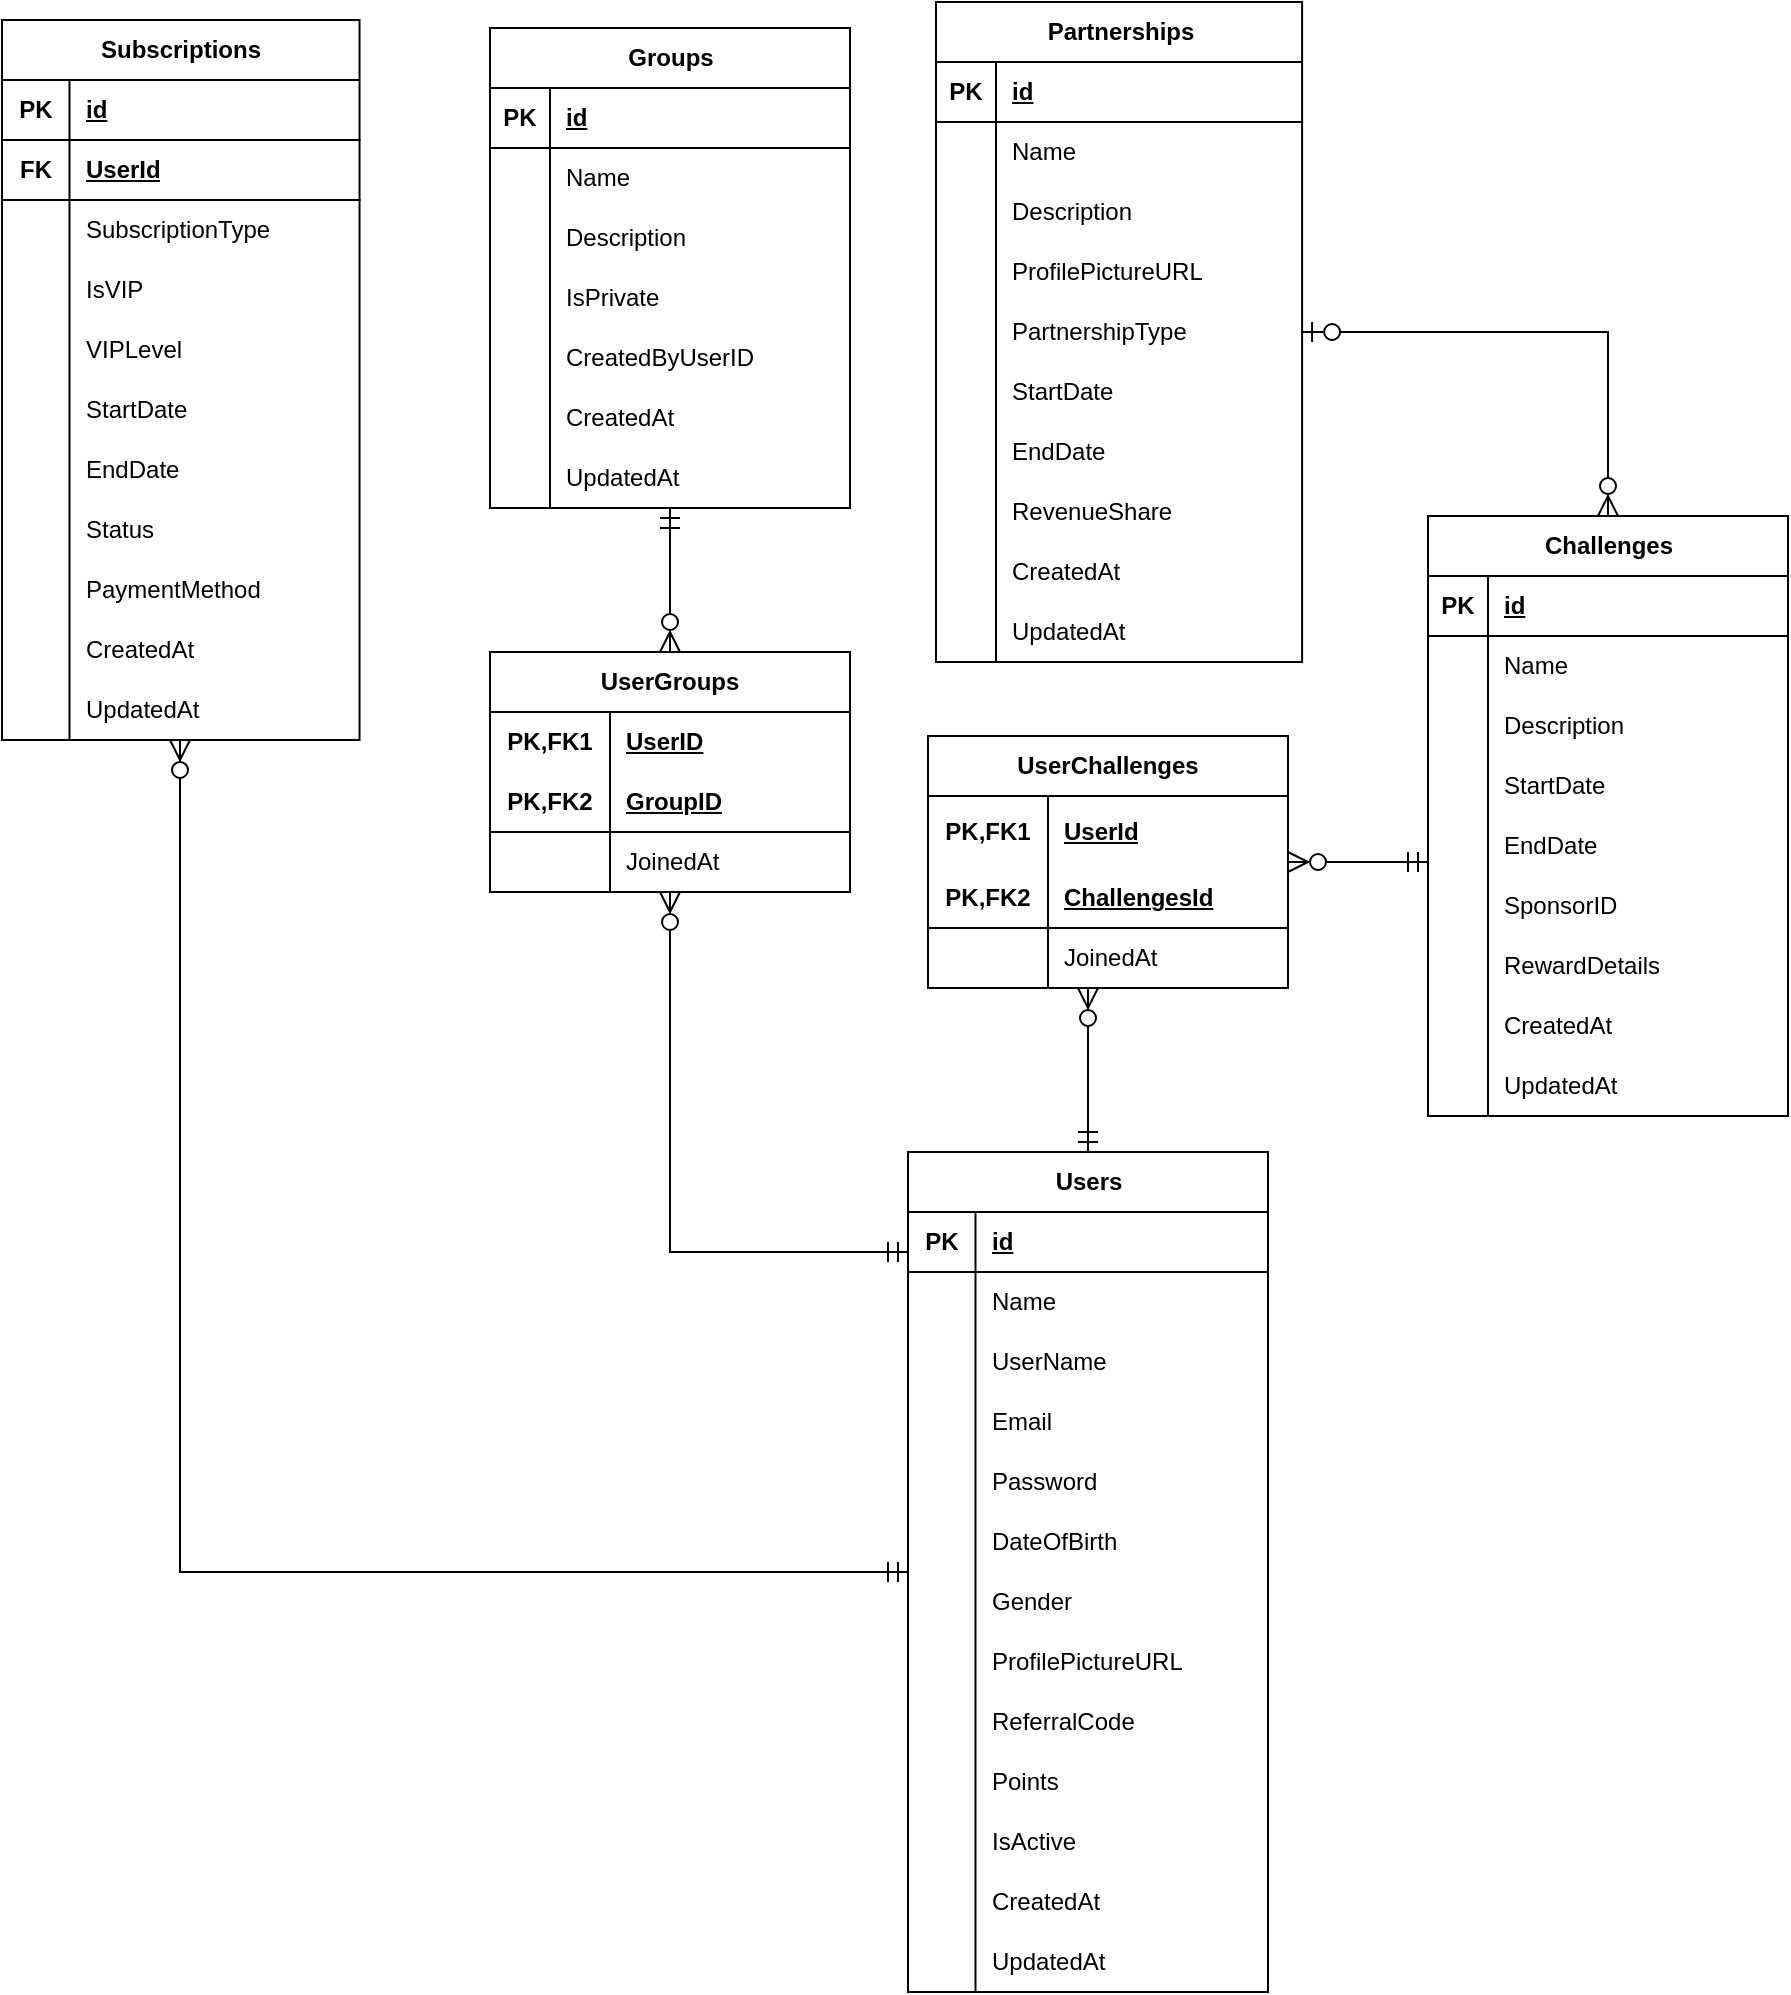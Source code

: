 <mxfile>
    <diagram name="Página-1" id="V-b4yuuRr3QizdL4ovp2">
        <mxGraphModel dx="1936" dy="2898" grid="0" gridSize="10" guides="1" tooltips="1" connect="1" arrows="1" fold="1" page="0" pageScale="1" pageWidth="827" pageHeight="1169" math="0" shadow="0">
            <root>
                <mxCell id="0"/>
                <mxCell id="1" parent="0"/>
                <mxCell id="1EJ49BstGtNnwhhAlAts-114" style="edgeStyle=orthogonalEdgeStyle;rounded=0;orthogonalLoop=1;jettySize=auto;html=1;fontSize=12;startSize=8;endSize=8;endArrow=ERzeroToMany;endFill=0;startArrow=ERmandOne;startFill=0;" parent="1" source="1EJ49BstGtNnwhhAlAts-1" target="1EJ49BstGtNnwhhAlAts-42" edge="1">
                    <mxGeometry relative="1" as="geometry">
                        <Array as="points">
                            <mxPoint x="-444" y="-247"/>
                        </Array>
                    </mxGeometry>
                </mxCell>
                <mxCell id="1EJ49BstGtNnwhhAlAts-249" style="edgeStyle=orthogonalEdgeStyle;rounded=0;orthogonalLoop=1;jettySize=auto;html=1;fontSize=12;startSize=8;endSize=8;endArrow=ERzeroToMany;endFill=0;startArrow=ERmandOne;startFill=0;" parent="1" source="1EJ49BstGtNnwhhAlAts-1" target="1EJ49BstGtNnwhhAlAts-235" edge="1">
                    <mxGeometry relative="1" as="geometry">
                        <Array as="points">
                            <mxPoint x="20" y="-382"/>
                        </Array>
                    </mxGeometry>
                </mxCell>
                <mxCell id="1EJ49BstGtNnwhhAlAts-1" value="Users" style="shape=table;startSize=30;container=1;collapsible=1;childLayout=tableLayout;fixedRows=1;rowLines=0;fontStyle=1;align=center;resizeLast=1;html=1;" parent="1" vertex="1">
                    <mxGeometry x="-80" y="-457" width="180" height="420" as="geometry"/>
                </mxCell>
                <mxCell id="1EJ49BstGtNnwhhAlAts-2" value="" style="shape=tableRow;horizontal=0;startSize=0;swimlaneHead=0;swimlaneBody=0;fillColor=none;collapsible=0;dropTarget=0;points=[[0,0.5],[1,0.5]];portConstraint=eastwest;top=0;left=0;right=0;bottom=1;" parent="1EJ49BstGtNnwhhAlAts-1" vertex="1">
                    <mxGeometry y="30" width="180" height="30" as="geometry"/>
                </mxCell>
                <mxCell id="1EJ49BstGtNnwhhAlAts-3" value="PK" style="shape=partialRectangle;connectable=0;fillColor=none;top=0;left=0;bottom=0;right=0;fontStyle=1;overflow=hidden;whiteSpace=wrap;html=1;" parent="1EJ49BstGtNnwhhAlAts-2" vertex="1">
                    <mxGeometry width="33.75" height="30" as="geometry">
                        <mxRectangle width="33.75" height="30" as="alternateBounds"/>
                    </mxGeometry>
                </mxCell>
                <mxCell id="1EJ49BstGtNnwhhAlAts-4" value="id" style="shape=partialRectangle;connectable=0;fillColor=none;top=0;left=0;bottom=0;right=0;align=left;spacingLeft=6;fontStyle=5;overflow=hidden;whiteSpace=wrap;html=1;" parent="1EJ49BstGtNnwhhAlAts-2" vertex="1">
                    <mxGeometry x="33.75" width="146.25" height="30" as="geometry">
                        <mxRectangle width="146.25" height="30" as="alternateBounds"/>
                    </mxGeometry>
                </mxCell>
                <mxCell id="1EJ49BstGtNnwhhAlAts-5" value="" style="shape=tableRow;horizontal=0;startSize=0;swimlaneHead=0;swimlaneBody=0;fillColor=none;collapsible=0;dropTarget=0;points=[[0,0.5],[1,0.5]];portConstraint=eastwest;top=0;left=0;right=0;bottom=0;" parent="1EJ49BstGtNnwhhAlAts-1" vertex="1">
                    <mxGeometry y="60" width="180" height="30" as="geometry"/>
                </mxCell>
                <mxCell id="1EJ49BstGtNnwhhAlAts-6" value="" style="shape=partialRectangle;connectable=0;fillColor=none;top=0;left=0;bottom=0;right=0;editable=1;overflow=hidden;whiteSpace=wrap;html=1;" parent="1EJ49BstGtNnwhhAlAts-5" vertex="1">
                    <mxGeometry width="33.75" height="30" as="geometry">
                        <mxRectangle width="33.75" height="30" as="alternateBounds"/>
                    </mxGeometry>
                </mxCell>
                <mxCell id="1EJ49BstGtNnwhhAlAts-7" value="Name" style="shape=partialRectangle;connectable=0;fillColor=none;top=0;left=0;bottom=0;right=0;align=left;spacingLeft=6;overflow=hidden;whiteSpace=wrap;html=1;" parent="1EJ49BstGtNnwhhAlAts-5" vertex="1">
                    <mxGeometry x="33.75" width="146.25" height="30" as="geometry">
                        <mxRectangle width="146.25" height="30" as="alternateBounds"/>
                    </mxGeometry>
                </mxCell>
                <mxCell id="1EJ49BstGtNnwhhAlAts-8" value="" style="shape=tableRow;horizontal=0;startSize=0;swimlaneHead=0;swimlaneBody=0;fillColor=none;collapsible=0;dropTarget=0;points=[[0,0.5],[1,0.5]];portConstraint=eastwest;top=0;left=0;right=0;bottom=0;" parent="1EJ49BstGtNnwhhAlAts-1" vertex="1">
                    <mxGeometry y="90" width="180" height="30" as="geometry"/>
                </mxCell>
                <mxCell id="1EJ49BstGtNnwhhAlAts-9" value="" style="shape=partialRectangle;connectable=0;fillColor=none;top=0;left=0;bottom=0;right=0;editable=1;overflow=hidden;whiteSpace=wrap;html=1;" parent="1EJ49BstGtNnwhhAlAts-8" vertex="1">
                    <mxGeometry width="33.75" height="30" as="geometry">
                        <mxRectangle width="33.75" height="30" as="alternateBounds"/>
                    </mxGeometry>
                </mxCell>
                <mxCell id="1EJ49BstGtNnwhhAlAts-10" value="UserName" style="shape=partialRectangle;connectable=0;fillColor=none;top=0;left=0;bottom=0;right=0;align=left;spacingLeft=6;overflow=hidden;whiteSpace=wrap;html=1;" parent="1EJ49BstGtNnwhhAlAts-8" vertex="1">
                    <mxGeometry x="33.75" width="146.25" height="30" as="geometry">
                        <mxRectangle width="146.25" height="30" as="alternateBounds"/>
                    </mxGeometry>
                </mxCell>
                <mxCell id="1EJ49BstGtNnwhhAlAts-11" value="" style="shape=tableRow;horizontal=0;startSize=0;swimlaneHead=0;swimlaneBody=0;fillColor=none;collapsible=0;dropTarget=0;points=[[0,0.5],[1,0.5]];portConstraint=eastwest;top=0;left=0;right=0;bottom=0;" parent="1EJ49BstGtNnwhhAlAts-1" vertex="1">
                    <mxGeometry y="120" width="180" height="30" as="geometry"/>
                </mxCell>
                <mxCell id="1EJ49BstGtNnwhhAlAts-12" value="" style="shape=partialRectangle;connectable=0;fillColor=none;top=0;left=0;bottom=0;right=0;editable=1;overflow=hidden;whiteSpace=wrap;html=1;" parent="1EJ49BstGtNnwhhAlAts-11" vertex="1">
                    <mxGeometry width="33.75" height="30" as="geometry">
                        <mxRectangle width="33.75" height="30" as="alternateBounds"/>
                    </mxGeometry>
                </mxCell>
                <mxCell id="1EJ49BstGtNnwhhAlAts-13" value="Email" style="shape=partialRectangle;connectable=0;fillColor=none;top=0;left=0;bottom=0;right=0;align=left;spacingLeft=6;overflow=hidden;whiteSpace=wrap;html=1;" parent="1EJ49BstGtNnwhhAlAts-11" vertex="1">
                    <mxGeometry x="33.75" width="146.25" height="30" as="geometry">
                        <mxRectangle width="146.25" height="30" as="alternateBounds"/>
                    </mxGeometry>
                </mxCell>
                <mxCell id="1EJ49BstGtNnwhhAlAts-14" value="" style="shape=tableRow;horizontal=0;startSize=0;swimlaneHead=0;swimlaneBody=0;fillColor=none;collapsible=0;dropTarget=0;points=[[0,0.5],[1,0.5]];portConstraint=eastwest;top=0;left=0;right=0;bottom=0;" parent="1EJ49BstGtNnwhhAlAts-1" vertex="1">
                    <mxGeometry y="150" width="180" height="30" as="geometry"/>
                </mxCell>
                <mxCell id="1EJ49BstGtNnwhhAlAts-15" value="" style="shape=partialRectangle;connectable=0;fillColor=none;top=0;left=0;bottom=0;right=0;editable=1;overflow=hidden;whiteSpace=wrap;html=1;" parent="1EJ49BstGtNnwhhAlAts-14" vertex="1">
                    <mxGeometry width="33.75" height="30" as="geometry">
                        <mxRectangle width="33.75" height="30" as="alternateBounds"/>
                    </mxGeometry>
                </mxCell>
                <mxCell id="1EJ49BstGtNnwhhAlAts-16" value="Password" style="shape=partialRectangle;connectable=0;fillColor=none;top=0;left=0;bottom=0;right=0;align=left;spacingLeft=6;overflow=hidden;whiteSpace=wrap;html=1;" parent="1EJ49BstGtNnwhhAlAts-14" vertex="1">
                    <mxGeometry x="33.75" width="146.25" height="30" as="geometry">
                        <mxRectangle width="146.25" height="30" as="alternateBounds"/>
                    </mxGeometry>
                </mxCell>
                <mxCell id="1EJ49BstGtNnwhhAlAts-17" value="" style="shape=tableRow;horizontal=0;startSize=0;swimlaneHead=0;swimlaneBody=0;fillColor=none;collapsible=0;dropTarget=0;points=[[0,0.5],[1,0.5]];portConstraint=eastwest;top=0;left=0;right=0;bottom=0;" parent="1EJ49BstGtNnwhhAlAts-1" vertex="1">
                    <mxGeometry y="180" width="180" height="30" as="geometry"/>
                </mxCell>
                <mxCell id="1EJ49BstGtNnwhhAlAts-18" value="" style="shape=partialRectangle;connectable=0;fillColor=none;top=0;left=0;bottom=0;right=0;editable=1;overflow=hidden;whiteSpace=wrap;html=1;" parent="1EJ49BstGtNnwhhAlAts-17" vertex="1">
                    <mxGeometry width="33.75" height="30" as="geometry">
                        <mxRectangle width="33.75" height="30" as="alternateBounds"/>
                    </mxGeometry>
                </mxCell>
                <mxCell id="1EJ49BstGtNnwhhAlAts-19" value="DateOfBirth" style="shape=partialRectangle;connectable=0;fillColor=none;top=0;left=0;bottom=0;right=0;align=left;spacingLeft=6;overflow=hidden;whiteSpace=wrap;html=1;" parent="1EJ49BstGtNnwhhAlAts-17" vertex="1">
                    <mxGeometry x="33.75" width="146.25" height="30" as="geometry">
                        <mxRectangle width="146.25" height="30" as="alternateBounds"/>
                    </mxGeometry>
                </mxCell>
                <mxCell id="1EJ49BstGtNnwhhAlAts-20" value="" style="shape=tableRow;horizontal=0;startSize=0;swimlaneHead=0;swimlaneBody=0;fillColor=none;collapsible=0;dropTarget=0;points=[[0,0.5],[1,0.5]];portConstraint=eastwest;top=0;left=0;right=0;bottom=0;" parent="1EJ49BstGtNnwhhAlAts-1" vertex="1">
                    <mxGeometry y="210" width="180" height="30" as="geometry"/>
                </mxCell>
                <mxCell id="1EJ49BstGtNnwhhAlAts-21" value="" style="shape=partialRectangle;connectable=0;fillColor=none;top=0;left=0;bottom=0;right=0;editable=1;overflow=hidden;whiteSpace=wrap;html=1;" parent="1EJ49BstGtNnwhhAlAts-20" vertex="1">
                    <mxGeometry width="33.75" height="30" as="geometry">
                        <mxRectangle width="33.75" height="30" as="alternateBounds"/>
                    </mxGeometry>
                </mxCell>
                <mxCell id="1EJ49BstGtNnwhhAlAts-22" value="Gender" style="shape=partialRectangle;connectable=0;fillColor=none;top=0;left=0;bottom=0;right=0;align=left;spacingLeft=6;overflow=hidden;whiteSpace=wrap;html=1;" parent="1EJ49BstGtNnwhhAlAts-20" vertex="1">
                    <mxGeometry x="33.75" width="146.25" height="30" as="geometry">
                        <mxRectangle width="146.25" height="30" as="alternateBounds"/>
                    </mxGeometry>
                </mxCell>
                <mxCell id="1EJ49BstGtNnwhhAlAts-23" value="" style="shape=tableRow;horizontal=0;startSize=0;swimlaneHead=0;swimlaneBody=0;fillColor=none;collapsible=0;dropTarget=0;points=[[0,0.5],[1,0.5]];portConstraint=eastwest;top=0;left=0;right=0;bottom=0;" parent="1EJ49BstGtNnwhhAlAts-1" vertex="1">
                    <mxGeometry y="240" width="180" height="30" as="geometry"/>
                </mxCell>
                <mxCell id="1EJ49BstGtNnwhhAlAts-24" value="" style="shape=partialRectangle;connectable=0;fillColor=none;top=0;left=0;bottom=0;right=0;editable=1;overflow=hidden;whiteSpace=wrap;html=1;" parent="1EJ49BstGtNnwhhAlAts-23" vertex="1">
                    <mxGeometry width="33.75" height="30" as="geometry">
                        <mxRectangle width="33.75" height="30" as="alternateBounds"/>
                    </mxGeometry>
                </mxCell>
                <mxCell id="1EJ49BstGtNnwhhAlAts-25" value="ProfilePictureURL" style="shape=partialRectangle;connectable=0;fillColor=none;top=0;left=0;bottom=0;right=0;align=left;spacingLeft=6;overflow=hidden;whiteSpace=wrap;html=1;" parent="1EJ49BstGtNnwhhAlAts-23" vertex="1">
                    <mxGeometry x="33.75" width="146.25" height="30" as="geometry">
                        <mxRectangle width="146.25" height="30" as="alternateBounds"/>
                    </mxGeometry>
                </mxCell>
                <mxCell id="1EJ49BstGtNnwhhAlAts-26" value="" style="shape=tableRow;horizontal=0;startSize=0;swimlaneHead=0;swimlaneBody=0;fillColor=none;collapsible=0;dropTarget=0;points=[[0,0.5],[1,0.5]];portConstraint=eastwest;top=0;left=0;right=0;bottom=0;" parent="1EJ49BstGtNnwhhAlAts-1" vertex="1">
                    <mxGeometry y="270" width="180" height="30" as="geometry"/>
                </mxCell>
                <mxCell id="1EJ49BstGtNnwhhAlAts-27" value="" style="shape=partialRectangle;connectable=0;fillColor=none;top=0;left=0;bottom=0;right=0;editable=1;overflow=hidden;whiteSpace=wrap;html=1;" parent="1EJ49BstGtNnwhhAlAts-26" vertex="1">
                    <mxGeometry width="33.75" height="30" as="geometry">
                        <mxRectangle width="33.75" height="30" as="alternateBounds"/>
                    </mxGeometry>
                </mxCell>
                <mxCell id="1EJ49BstGtNnwhhAlAts-28" value="ReferralCode" style="shape=partialRectangle;connectable=0;fillColor=none;top=0;left=0;bottom=0;right=0;align=left;spacingLeft=6;overflow=hidden;whiteSpace=wrap;html=1;" parent="1EJ49BstGtNnwhhAlAts-26" vertex="1">
                    <mxGeometry x="33.75" width="146.25" height="30" as="geometry">
                        <mxRectangle width="146.25" height="30" as="alternateBounds"/>
                    </mxGeometry>
                </mxCell>
                <mxCell id="1EJ49BstGtNnwhhAlAts-29" value="" style="shape=tableRow;horizontal=0;startSize=0;swimlaneHead=0;swimlaneBody=0;fillColor=none;collapsible=0;dropTarget=0;points=[[0,0.5],[1,0.5]];portConstraint=eastwest;top=0;left=0;right=0;bottom=0;" parent="1EJ49BstGtNnwhhAlAts-1" vertex="1">
                    <mxGeometry y="300" width="180" height="30" as="geometry"/>
                </mxCell>
                <mxCell id="1EJ49BstGtNnwhhAlAts-30" value="" style="shape=partialRectangle;connectable=0;fillColor=none;top=0;left=0;bottom=0;right=0;editable=1;overflow=hidden;whiteSpace=wrap;html=1;" parent="1EJ49BstGtNnwhhAlAts-29" vertex="1">
                    <mxGeometry width="33.75" height="30" as="geometry">
                        <mxRectangle width="33.75" height="30" as="alternateBounds"/>
                    </mxGeometry>
                </mxCell>
                <mxCell id="1EJ49BstGtNnwhhAlAts-31" value="Points" style="shape=partialRectangle;connectable=0;fillColor=none;top=0;left=0;bottom=0;right=0;align=left;spacingLeft=6;overflow=hidden;whiteSpace=wrap;html=1;" parent="1EJ49BstGtNnwhhAlAts-29" vertex="1">
                    <mxGeometry x="33.75" width="146.25" height="30" as="geometry">
                        <mxRectangle width="146.25" height="30" as="alternateBounds"/>
                    </mxGeometry>
                </mxCell>
                <mxCell id="1EJ49BstGtNnwhhAlAts-32" value="" style="shape=tableRow;horizontal=0;startSize=0;swimlaneHead=0;swimlaneBody=0;fillColor=none;collapsible=0;dropTarget=0;points=[[0,0.5],[1,0.5]];portConstraint=eastwest;top=0;left=0;right=0;bottom=0;" parent="1EJ49BstGtNnwhhAlAts-1" vertex="1">
                    <mxGeometry y="330" width="180" height="30" as="geometry"/>
                </mxCell>
                <mxCell id="1EJ49BstGtNnwhhAlAts-33" value="" style="shape=partialRectangle;connectable=0;fillColor=none;top=0;left=0;bottom=0;right=0;editable=1;overflow=hidden;whiteSpace=wrap;html=1;" parent="1EJ49BstGtNnwhhAlAts-32" vertex="1">
                    <mxGeometry width="33.75" height="30" as="geometry">
                        <mxRectangle width="33.75" height="30" as="alternateBounds"/>
                    </mxGeometry>
                </mxCell>
                <mxCell id="1EJ49BstGtNnwhhAlAts-34" value="IsActive" style="shape=partialRectangle;connectable=0;fillColor=none;top=0;left=0;bottom=0;right=0;align=left;spacingLeft=6;overflow=hidden;whiteSpace=wrap;html=1;" parent="1EJ49BstGtNnwhhAlAts-32" vertex="1">
                    <mxGeometry x="33.75" width="146.25" height="30" as="geometry">
                        <mxRectangle width="146.25" height="30" as="alternateBounds"/>
                    </mxGeometry>
                </mxCell>
                <mxCell id="1EJ49BstGtNnwhhAlAts-35" value="" style="shape=tableRow;horizontal=0;startSize=0;swimlaneHead=0;swimlaneBody=0;fillColor=none;collapsible=0;dropTarget=0;points=[[0,0.5],[1,0.5]];portConstraint=eastwest;top=0;left=0;right=0;bottom=0;" parent="1EJ49BstGtNnwhhAlAts-1" vertex="1">
                    <mxGeometry y="360" width="180" height="30" as="geometry"/>
                </mxCell>
                <mxCell id="1EJ49BstGtNnwhhAlAts-36" value="" style="shape=partialRectangle;connectable=0;fillColor=none;top=0;left=0;bottom=0;right=0;editable=1;overflow=hidden;whiteSpace=wrap;html=1;" parent="1EJ49BstGtNnwhhAlAts-35" vertex="1">
                    <mxGeometry width="33.75" height="30" as="geometry">
                        <mxRectangle width="33.75" height="30" as="alternateBounds"/>
                    </mxGeometry>
                </mxCell>
                <mxCell id="1EJ49BstGtNnwhhAlAts-37" value="CreatedAt" style="shape=partialRectangle;connectable=0;fillColor=none;top=0;left=0;bottom=0;right=0;align=left;spacingLeft=6;overflow=hidden;whiteSpace=wrap;html=1;" parent="1EJ49BstGtNnwhhAlAts-35" vertex="1">
                    <mxGeometry x="33.75" width="146.25" height="30" as="geometry">
                        <mxRectangle width="146.25" height="30" as="alternateBounds"/>
                    </mxGeometry>
                </mxCell>
                <mxCell id="1EJ49BstGtNnwhhAlAts-38" value="" style="shape=tableRow;horizontal=0;startSize=0;swimlaneHead=0;swimlaneBody=0;fillColor=none;collapsible=0;dropTarget=0;points=[[0,0.5],[1,0.5]];portConstraint=eastwest;top=0;left=0;right=0;bottom=0;" parent="1EJ49BstGtNnwhhAlAts-1" vertex="1">
                    <mxGeometry y="390" width="180" height="30" as="geometry"/>
                </mxCell>
                <mxCell id="1EJ49BstGtNnwhhAlAts-39" value="" style="shape=partialRectangle;connectable=0;fillColor=none;top=0;left=0;bottom=0;right=0;editable=1;overflow=hidden;whiteSpace=wrap;html=1;" parent="1EJ49BstGtNnwhhAlAts-38" vertex="1">
                    <mxGeometry width="33.75" height="30" as="geometry">
                        <mxRectangle width="33.75" height="30" as="alternateBounds"/>
                    </mxGeometry>
                </mxCell>
                <mxCell id="1EJ49BstGtNnwhhAlAts-40" value="UpdatedAt" style="shape=partialRectangle;connectable=0;fillColor=none;top=0;left=0;bottom=0;right=0;align=left;spacingLeft=6;overflow=hidden;whiteSpace=wrap;html=1;" parent="1EJ49BstGtNnwhhAlAts-38" vertex="1">
                    <mxGeometry x="33.75" width="146.25" height="30" as="geometry">
                        <mxRectangle width="146.25" height="30" as="alternateBounds"/>
                    </mxGeometry>
                </mxCell>
                <mxCell id="1EJ49BstGtNnwhhAlAts-42" value="Subscriptions " style="shape=table;startSize=30;container=1;collapsible=1;childLayout=tableLayout;fixedRows=1;rowLines=0;fontStyle=1;align=center;resizeLast=1;html=1;" parent="1" vertex="1">
                    <mxGeometry x="-533" y="-1023" width="178.759" height="360" as="geometry">
                        <mxRectangle x="-533" y="-1023" width="115" height="30" as="alternateBounds"/>
                    </mxGeometry>
                </mxCell>
                <mxCell id="1EJ49BstGtNnwhhAlAts-43" value="" style="shape=tableRow;horizontal=0;startSize=0;swimlaneHead=0;swimlaneBody=0;fillColor=none;collapsible=0;dropTarget=0;points=[[0,0.5],[1,0.5]];portConstraint=eastwest;top=0;left=0;right=0;bottom=1;" parent="1EJ49BstGtNnwhhAlAts-42" vertex="1">
                    <mxGeometry y="30" width="178.759" height="30" as="geometry"/>
                </mxCell>
                <mxCell id="1EJ49BstGtNnwhhAlAts-44" value="PK" style="shape=partialRectangle;connectable=0;fillColor=none;top=0;left=0;bottom=0;right=0;fontStyle=1;overflow=hidden;whiteSpace=wrap;html=1;" parent="1EJ49BstGtNnwhhAlAts-43" vertex="1">
                    <mxGeometry width="33.75" height="30" as="geometry">
                        <mxRectangle width="33.75" height="30" as="alternateBounds"/>
                    </mxGeometry>
                </mxCell>
                <mxCell id="1EJ49BstGtNnwhhAlAts-45" value="id" style="shape=partialRectangle;connectable=0;fillColor=none;top=0;left=0;bottom=0;right=0;align=left;spacingLeft=6;fontStyle=5;overflow=hidden;whiteSpace=wrap;html=1;" parent="1EJ49BstGtNnwhhAlAts-43" vertex="1">
                    <mxGeometry x="33.75" width="145.009" height="30" as="geometry">
                        <mxRectangle width="145.009" height="30" as="alternateBounds"/>
                    </mxGeometry>
                </mxCell>
                <mxCell id="1EJ49BstGtNnwhhAlAts-82" value="" style="shape=tableRow;horizontal=0;startSize=0;swimlaneHead=0;swimlaneBody=0;fillColor=none;collapsible=0;dropTarget=0;points=[[0,0.5],[1,0.5]];portConstraint=eastwest;top=0;left=0;right=0;bottom=1;" parent="1EJ49BstGtNnwhhAlAts-42" vertex="1">
                    <mxGeometry y="60" width="178.759" height="30" as="geometry"/>
                </mxCell>
                <mxCell id="1EJ49BstGtNnwhhAlAts-83" value="FK" style="shape=partialRectangle;connectable=0;fillColor=none;top=0;left=0;bottom=0;right=0;fontStyle=1;overflow=hidden;whiteSpace=wrap;html=1;" parent="1EJ49BstGtNnwhhAlAts-82" vertex="1">
                    <mxGeometry width="33.75" height="30" as="geometry">
                        <mxRectangle width="33.75" height="30" as="alternateBounds"/>
                    </mxGeometry>
                </mxCell>
                <mxCell id="1EJ49BstGtNnwhhAlAts-84" value="UserId" style="shape=partialRectangle;connectable=0;fillColor=none;top=0;left=0;bottom=0;right=0;align=left;spacingLeft=6;fontStyle=5;overflow=hidden;whiteSpace=wrap;html=1;" parent="1EJ49BstGtNnwhhAlAts-82" vertex="1">
                    <mxGeometry x="33.75" width="145.009" height="30" as="geometry">
                        <mxRectangle width="145.009" height="30" as="alternateBounds"/>
                    </mxGeometry>
                </mxCell>
                <mxCell id="1EJ49BstGtNnwhhAlAts-46" value="" style="shape=tableRow;horizontal=0;startSize=0;swimlaneHead=0;swimlaneBody=0;fillColor=none;collapsible=0;dropTarget=0;points=[[0,0.5],[1,0.5]];portConstraint=eastwest;top=0;left=0;right=0;bottom=0;" parent="1EJ49BstGtNnwhhAlAts-42" vertex="1">
                    <mxGeometry y="90" width="178.759" height="30" as="geometry"/>
                </mxCell>
                <mxCell id="1EJ49BstGtNnwhhAlAts-47" value="" style="shape=partialRectangle;connectable=0;fillColor=none;top=0;left=0;bottom=0;right=0;editable=1;overflow=hidden;whiteSpace=wrap;html=1;" parent="1EJ49BstGtNnwhhAlAts-46" vertex="1">
                    <mxGeometry width="33.75" height="30" as="geometry">
                        <mxRectangle width="33.75" height="30" as="alternateBounds"/>
                    </mxGeometry>
                </mxCell>
                <mxCell id="1EJ49BstGtNnwhhAlAts-48" value="SubscriptionType" style="shape=partialRectangle;connectable=0;fillColor=none;top=0;left=0;bottom=0;right=0;align=left;spacingLeft=6;overflow=hidden;whiteSpace=wrap;html=1;" parent="1EJ49BstGtNnwhhAlAts-46" vertex="1">
                    <mxGeometry x="33.75" width="145.009" height="30" as="geometry">
                        <mxRectangle width="145.009" height="30" as="alternateBounds"/>
                    </mxGeometry>
                </mxCell>
                <mxCell id="1EJ49BstGtNnwhhAlAts-116" value="" style="shape=tableRow;horizontal=0;startSize=0;swimlaneHead=0;swimlaneBody=0;fillColor=none;collapsible=0;dropTarget=0;points=[[0,0.5],[1,0.5]];portConstraint=eastwest;top=0;left=0;right=0;bottom=0;" parent="1EJ49BstGtNnwhhAlAts-42" vertex="1">
                    <mxGeometry y="120" width="178.759" height="30" as="geometry"/>
                </mxCell>
                <mxCell id="1EJ49BstGtNnwhhAlAts-117" value="" style="shape=partialRectangle;connectable=0;fillColor=none;top=0;left=0;bottom=0;right=0;editable=1;overflow=hidden;whiteSpace=wrap;html=1;" parent="1EJ49BstGtNnwhhAlAts-116" vertex="1">
                    <mxGeometry width="33.75" height="30" as="geometry">
                        <mxRectangle width="33.75" height="30" as="alternateBounds"/>
                    </mxGeometry>
                </mxCell>
                <mxCell id="1EJ49BstGtNnwhhAlAts-118" value="IsVIP" style="shape=partialRectangle;connectable=0;fillColor=none;top=0;left=0;bottom=0;right=0;align=left;spacingLeft=6;overflow=hidden;whiteSpace=wrap;html=1;" parent="1EJ49BstGtNnwhhAlAts-116" vertex="1">
                    <mxGeometry x="33.75" width="145.009" height="30" as="geometry">
                        <mxRectangle width="145.009" height="30" as="alternateBounds"/>
                    </mxGeometry>
                </mxCell>
                <mxCell id="1EJ49BstGtNnwhhAlAts-119" value="" style="shape=tableRow;horizontal=0;startSize=0;swimlaneHead=0;swimlaneBody=0;fillColor=none;collapsible=0;dropTarget=0;points=[[0,0.5],[1,0.5]];portConstraint=eastwest;top=0;left=0;right=0;bottom=0;" parent="1EJ49BstGtNnwhhAlAts-42" vertex="1">
                    <mxGeometry y="150" width="178.759" height="30" as="geometry"/>
                </mxCell>
                <mxCell id="1EJ49BstGtNnwhhAlAts-120" value="" style="shape=partialRectangle;connectable=0;fillColor=none;top=0;left=0;bottom=0;right=0;editable=1;overflow=hidden;whiteSpace=wrap;html=1;" parent="1EJ49BstGtNnwhhAlAts-119" vertex="1">
                    <mxGeometry width="33.75" height="30" as="geometry">
                        <mxRectangle width="33.75" height="30" as="alternateBounds"/>
                    </mxGeometry>
                </mxCell>
                <mxCell id="1EJ49BstGtNnwhhAlAts-121" value="VIPLevel" style="shape=partialRectangle;connectable=0;fillColor=none;top=0;left=0;bottom=0;right=0;align=left;spacingLeft=6;overflow=hidden;whiteSpace=wrap;html=1;" parent="1EJ49BstGtNnwhhAlAts-119" vertex="1">
                    <mxGeometry x="33.75" width="145.009" height="30" as="geometry">
                        <mxRectangle width="145.009" height="30" as="alternateBounds"/>
                    </mxGeometry>
                </mxCell>
                <mxCell id="1EJ49BstGtNnwhhAlAts-49" value="" style="shape=tableRow;horizontal=0;startSize=0;swimlaneHead=0;swimlaneBody=0;fillColor=none;collapsible=0;dropTarget=0;points=[[0,0.5],[1,0.5]];portConstraint=eastwest;top=0;left=0;right=0;bottom=0;" parent="1EJ49BstGtNnwhhAlAts-42" vertex="1">
                    <mxGeometry y="180" width="178.759" height="30" as="geometry"/>
                </mxCell>
                <mxCell id="1EJ49BstGtNnwhhAlAts-50" value="" style="shape=partialRectangle;connectable=0;fillColor=none;top=0;left=0;bottom=0;right=0;editable=1;overflow=hidden;whiteSpace=wrap;html=1;" parent="1EJ49BstGtNnwhhAlAts-49" vertex="1">
                    <mxGeometry width="33.75" height="30" as="geometry">
                        <mxRectangle width="33.75" height="30" as="alternateBounds"/>
                    </mxGeometry>
                </mxCell>
                <mxCell id="1EJ49BstGtNnwhhAlAts-51" value="StartDate" style="shape=partialRectangle;connectable=0;fillColor=none;top=0;left=0;bottom=0;right=0;align=left;spacingLeft=6;overflow=hidden;whiteSpace=wrap;html=1;" parent="1EJ49BstGtNnwhhAlAts-49" vertex="1">
                    <mxGeometry x="33.75" width="145.009" height="30" as="geometry">
                        <mxRectangle width="145.009" height="30" as="alternateBounds"/>
                    </mxGeometry>
                </mxCell>
                <mxCell id="1EJ49BstGtNnwhhAlAts-52" value="" style="shape=tableRow;horizontal=0;startSize=0;swimlaneHead=0;swimlaneBody=0;fillColor=none;collapsible=0;dropTarget=0;points=[[0,0.5],[1,0.5]];portConstraint=eastwest;top=0;left=0;right=0;bottom=0;" parent="1EJ49BstGtNnwhhAlAts-42" vertex="1">
                    <mxGeometry y="210" width="178.759" height="30" as="geometry"/>
                </mxCell>
                <mxCell id="1EJ49BstGtNnwhhAlAts-53" value="" style="shape=partialRectangle;connectable=0;fillColor=none;top=0;left=0;bottom=0;right=0;editable=1;overflow=hidden;whiteSpace=wrap;html=1;" parent="1EJ49BstGtNnwhhAlAts-52" vertex="1">
                    <mxGeometry width="33.75" height="30" as="geometry">
                        <mxRectangle width="33.75" height="30" as="alternateBounds"/>
                    </mxGeometry>
                </mxCell>
                <mxCell id="1EJ49BstGtNnwhhAlAts-54" value="EndDate" style="shape=partialRectangle;connectable=0;fillColor=none;top=0;left=0;bottom=0;right=0;align=left;spacingLeft=6;overflow=hidden;whiteSpace=wrap;html=1;" parent="1EJ49BstGtNnwhhAlAts-52" vertex="1">
                    <mxGeometry x="33.75" width="145.009" height="30" as="geometry">
                        <mxRectangle width="145.009" height="30" as="alternateBounds"/>
                    </mxGeometry>
                </mxCell>
                <mxCell id="1EJ49BstGtNnwhhAlAts-55" value="" style="shape=tableRow;horizontal=0;startSize=0;swimlaneHead=0;swimlaneBody=0;fillColor=none;collapsible=0;dropTarget=0;points=[[0,0.5],[1,0.5]];portConstraint=eastwest;top=0;left=0;right=0;bottom=0;" parent="1EJ49BstGtNnwhhAlAts-42" vertex="1">
                    <mxGeometry y="240" width="178.759" height="30" as="geometry"/>
                </mxCell>
                <mxCell id="1EJ49BstGtNnwhhAlAts-56" value="" style="shape=partialRectangle;connectable=0;fillColor=none;top=0;left=0;bottom=0;right=0;editable=1;overflow=hidden;whiteSpace=wrap;html=1;" parent="1EJ49BstGtNnwhhAlAts-55" vertex="1">
                    <mxGeometry width="33.75" height="30" as="geometry">
                        <mxRectangle width="33.75" height="30" as="alternateBounds"/>
                    </mxGeometry>
                </mxCell>
                <mxCell id="1EJ49BstGtNnwhhAlAts-57" value="Status" style="shape=partialRectangle;connectable=0;fillColor=none;top=0;left=0;bottom=0;right=0;align=left;spacingLeft=6;overflow=hidden;whiteSpace=wrap;html=1;" parent="1EJ49BstGtNnwhhAlAts-55" vertex="1">
                    <mxGeometry x="33.75" width="145.009" height="30" as="geometry">
                        <mxRectangle width="145.009" height="30" as="alternateBounds"/>
                    </mxGeometry>
                </mxCell>
                <mxCell id="1EJ49BstGtNnwhhAlAts-58" value="" style="shape=tableRow;horizontal=0;startSize=0;swimlaneHead=0;swimlaneBody=0;fillColor=none;collapsible=0;dropTarget=0;points=[[0,0.5],[1,0.5]];portConstraint=eastwest;top=0;left=0;right=0;bottom=0;" parent="1EJ49BstGtNnwhhAlAts-42" vertex="1">
                    <mxGeometry y="270" width="178.759" height="30" as="geometry"/>
                </mxCell>
                <mxCell id="1EJ49BstGtNnwhhAlAts-59" value="" style="shape=partialRectangle;connectable=0;fillColor=none;top=0;left=0;bottom=0;right=0;editable=1;overflow=hidden;whiteSpace=wrap;html=1;" parent="1EJ49BstGtNnwhhAlAts-58" vertex="1">
                    <mxGeometry width="33.75" height="30" as="geometry">
                        <mxRectangle width="33.75" height="30" as="alternateBounds"/>
                    </mxGeometry>
                </mxCell>
                <mxCell id="1EJ49BstGtNnwhhAlAts-60" value="PaymentMethod" style="shape=partialRectangle;connectable=0;fillColor=none;top=0;left=0;bottom=0;right=0;align=left;spacingLeft=6;overflow=hidden;whiteSpace=wrap;html=1;" parent="1EJ49BstGtNnwhhAlAts-58" vertex="1">
                    <mxGeometry x="33.75" width="145.009" height="30" as="geometry">
                        <mxRectangle width="145.009" height="30" as="alternateBounds"/>
                    </mxGeometry>
                </mxCell>
                <mxCell id="1EJ49BstGtNnwhhAlAts-61" value="" style="shape=tableRow;horizontal=0;startSize=0;swimlaneHead=0;swimlaneBody=0;fillColor=none;collapsible=0;dropTarget=0;points=[[0,0.5],[1,0.5]];portConstraint=eastwest;top=0;left=0;right=0;bottom=0;" parent="1EJ49BstGtNnwhhAlAts-42" vertex="1">
                    <mxGeometry y="300" width="178.759" height="30" as="geometry"/>
                </mxCell>
                <mxCell id="1EJ49BstGtNnwhhAlAts-62" value="" style="shape=partialRectangle;connectable=0;fillColor=none;top=0;left=0;bottom=0;right=0;editable=1;overflow=hidden;whiteSpace=wrap;html=1;" parent="1EJ49BstGtNnwhhAlAts-61" vertex="1">
                    <mxGeometry width="33.75" height="30" as="geometry">
                        <mxRectangle width="33.75" height="30" as="alternateBounds"/>
                    </mxGeometry>
                </mxCell>
                <mxCell id="1EJ49BstGtNnwhhAlAts-63" value="CreatedAt" style="shape=partialRectangle;connectable=0;fillColor=none;top=0;left=0;bottom=0;right=0;align=left;spacingLeft=6;overflow=hidden;whiteSpace=wrap;html=1;" parent="1EJ49BstGtNnwhhAlAts-61" vertex="1">
                    <mxGeometry x="33.75" width="145.009" height="30" as="geometry">
                        <mxRectangle width="145.009" height="30" as="alternateBounds"/>
                    </mxGeometry>
                </mxCell>
                <mxCell id="1EJ49BstGtNnwhhAlAts-64" value="" style="shape=tableRow;horizontal=0;startSize=0;swimlaneHead=0;swimlaneBody=0;fillColor=none;collapsible=0;dropTarget=0;points=[[0,0.5],[1,0.5]];portConstraint=eastwest;top=0;left=0;right=0;bottom=0;" parent="1EJ49BstGtNnwhhAlAts-42" vertex="1">
                    <mxGeometry y="330" width="178.759" height="30" as="geometry"/>
                </mxCell>
                <mxCell id="1EJ49BstGtNnwhhAlAts-65" value="" style="shape=partialRectangle;connectable=0;fillColor=none;top=0;left=0;bottom=0;right=0;editable=1;overflow=hidden;whiteSpace=wrap;html=1;" parent="1EJ49BstGtNnwhhAlAts-64" vertex="1">
                    <mxGeometry width="33.75" height="30" as="geometry">
                        <mxRectangle width="33.75" height="30" as="alternateBounds"/>
                    </mxGeometry>
                </mxCell>
                <mxCell id="1EJ49BstGtNnwhhAlAts-66" value="UpdatedAt" style="shape=partialRectangle;connectable=0;fillColor=none;top=0;left=0;bottom=0;right=0;align=left;spacingLeft=6;overflow=hidden;whiteSpace=wrap;html=1;" parent="1EJ49BstGtNnwhhAlAts-64" vertex="1">
                    <mxGeometry x="33.75" width="145.009" height="30" as="geometry">
                        <mxRectangle width="145.009" height="30" as="alternateBounds"/>
                    </mxGeometry>
                </mxCell>
                <mxCell id="1EJ49BstGtNnwhhAlAts-122" value="Groups" style="shape=table;startSize=30;container=1;collapsible=1;childLayout=tableLayout;fixedRows=1;rowLines=0;fontStyle=1;align=center;resizeLast=1;html=1;" parent="1" vertex="1">
                    <mxGeometry x="-289" y="-1019" width="180" height="240" as="geometry">
                        <mxRectangle x="-289" y="-1019" width="78" height="30" as="alternateBounds"/>
                    </mxGeometry>
                </mxCell>
                <mxCell id="1EJ49BstGtNnwhhAlAts-123" value="" style="shape=tableRow;horizontal=0;startSize=0;swimlaneHead=0;swimlaneBody=0;fillColor=none;collapsible=0;dropTarget=0;points=[[0,0.5],[1,0.5]];portConstraint=eastwest;top=0;left=0;right=0;bottom=1;" parent="1EJ49BstGtNnwhhAlAts-122" vertex="1">
                    <mxGeometry y="30" width="180" height="30" as="geometry"/>
                </mxCell>
                <mxCell id="1EJ49BstGtNnwhhAlAts-124" value="PK" style="shape=partialRectangle;connectable=0;fillColor=none;top=0;left=0;bottom=0;right=0;fontStyle=1;overflow=hidden;whiteSpace=wrap;html=1;" parent="1EJ49BstGtNnwhhAlAts-123" vertex="1">
                    <mxGeometry width="30" height="30" as="geometry">
                        <mxRectangle width="30" height="30" as="alternateBounds"/>
                    </mxGeometry>
                </mxCell>
                <mxCell id="1EJ49BstGtNnwhhAlAts-125" value="id" style="shape=partialRectangle;connectable=0;fillColor=none;top=0;left=0;bottom=0;right=0;align=left;spacingLeft=6;fontStyle=5;overflow=hidden;whiteSpace=wrap;html=1;" parent="1EJ49BstGtNnwhhAlAts-123" vertex="1">
                    <mxGeometry x="30" width="150" height="30" as="geometry">
                        <mxRectangle width="150" height="30" as="alternateBounds"/>
                    </mxGeometry>
                </mxCell>
                <mxCell id="1EJ49BstGtNnwhhAlAts-126" value="" style="shape=tableRow;horizontal=0;startSize=0;swimlaneHead=0;swimlaneBody=0;fillColor=none;collapsible=0;dropTarget=0;points=[[0,0.5],[1,0.5]];portConstraint=eastwest;top=0;left=0;right=0;bottom=0;" parent="1EJ49BstGtNnwhhAlAts-122" vertex="1">
                    <mxGeometry y="60" width="180" height="30" as="geometry"/>
                </mxCell>
                <mxCell id="1EJ49BstGtNnwhhAlAts-127" value="" style="shape=partialRectangle;connectable=0;fillColor=none;top=0;left=0;bottom=0;right=0;editable=1;overflow=hidden;whiteSpace=wrap;html=1;" parent="1EJ49BstGtNnwhhAlAts-126" vertex="1">
                    <mxGeometry width="30" height="30" as="geometry">
                        <mxRectangle width="30" height="30" as="alternateBounds"/>
                    </mxGeometry>
                </mxCell>
                <mxCell id="1EJ49BstGtNnwhhAlAts-128" value="Name" style="shape=partialRectangle;connectable=0;fillColor=none;top=0;left=0;bottom=0;right=0;align=left;spacingLeft=6;overflow=hidden;whiteSpace=wrap;html=1;" parent="1EJ49BstGtNnwhhAlAts-126" vertex="1">
                    <mxGeometry x="30" width="150" height="30" as="geometry">
                        <mxRectangle width="150" height="30" as="alternateBounds"/>
                    </mxGeometry>
                </mxCell>
                <mxCell id="1EJ49BstGtNnwhhAlAts-129" value="" style="shape=tableRow;horizontal=0;startSize=0;swimlaneHead=0;swimlaneBody=0;fillColor=none;collapsible=0;dropTarget=0;points=[[0,0.5],[1,0.5]];portConstraint=eastwest;top=0;left=0;right=0;bottom=0;" parent="1EJ49BstGtNnwhhAlAts-122" vertex="1">
                    <mxGeometry y="90" width="180" height="30" as="geometry"/>
                </mxCell>
                <mxCell id="1EJ49BstGtNnwhhAlAts-130" value="" style="shape=partialRectangle;connectable=0;fillColor=none;top=0;left=0;bottom=0;right=0;editable=1;overflow=hidden;whiteSpace=wrap;html=1;" parent="1EJ49BstGtNnwhhAlAts-129" vertex="1">
                    <mxGeometry width="30" height="30" as="geometry">
                        <mxRectangle width="30" height="30" as="alternateBounds"/>
                    </mxGeometry>
                </mxCell>
                <mxCell id="1EJ49BstGtNnwhhAlAts-131" value="Description" style="shape=partialRectangle;connectable=0;fillColor=none;top=0;left=0;bottom=0;right=0;align=left;spacingLeft=6;overflow=hidden;whiteSpace=wrap;html=1;" parent="1EJ49BstGtNnwhhAlAts-129" vertex="1">
                    <mxGeometry x="30" width="150" height="30" as="geometry">
                        <mxRectangle width="150" height="30" as="alternateBounds"/>
                    </mxGeometry>
                </mxCell>
                <mxCell id="1EJ49BstGtNnwhhAlAts-132" value="" style="shape=tableRow;horizontal=0;startSize=0;swimlaneHead=0;swimlaneBody=0;fillColor=none;collapsible=0;dropTarget=0;points=[[0,0.5],[1,0.5]];portConstraint=eastwest;top=0;left=0;right=0;bottom=0;" parent="1EJ49BstGtNnwhhAlAts-122" vertex="1">
                    <mxGeometry y="120" width="180" height="30" as="geometry"/>
                </mxCell>
                <mxCell id="1EJ49BstGtNnwhhAlAts-133" value="" style="shape=partialRectangle;connectable=0;fillColor=none;top=0;left=0;bottom=0;right=0;editable=1;overflow=hidden;whiteSpace=wrap;html=1;" parent="1EJ49BstGtNnwhhAlAts-132" vertex="1">
                    <mxGeometry width="30" height="30" as="geometry">
                        <mxRectangle width="30" height="30" as="alternateBounds"/>
                    </mxGeometry>
                </mxCell>
                <mxCell id="1EJ49BstGtNnwhhAlAts-134" value="IsPrivate" style="shape=partialRectangle;connectable=0;fillColor=none;top=0;left=0;bottom=0;right=0;align=left;spacingLeft=6;overflow=hidden;whiteSpace=wrap;html=1;" parent="1EJ49BstGtNnwhhAlAts-132" vertex="1">
                    <mxGeometry x="30" width="150" height="30" as="geometry">
                        <mxRectangle width="150" height="30" as="alternateBounds"/>
                    </mxGeometry>
                </mxCell>
                <mxCell id="1EJ49BstGtNnwhhAlAts-135" value="" style="shape=tableRow;horizontal=0;startSize=0;swimlaneHead=0;swimlaneBody=0;fillColor=none;collapsible=0;dropTarget=0;points=[[0,0.5],[1,0.5]];portConstraint=eastwest;top=0;left=0;right=0;bottom=0;" parent="1EJ49BstGtNnwhhAlAts-122" vertex="1">
                    <mxGeometry y="150" width="180" height="30" as="geometry"/>
                </mxCell>
                <mxCell id="1EJ49BstGtNnwhhAlAts-136" value="" style="shape=partialRectangle;connectable=0;fillColor=none;top=0;left=0;bottom=0;right=0;editable=1;overflow=hidden;whiteSpace=wrap;html=1;" parent="1EJ49BstGtNnwhhAlAts-135" vertex="1">
                    <mxGeometry width="30" height="30" as="geometry">
                        <mxRectangle width="30" height="30" as="alternateBounds"/>
                    </mxGeometry>
                </mxCell>
                <mxCell id="1EJ49BstGtNnwhhAlAts-137" value="CreatedByUserID" style="shape=partialRectangle;connectable=0;fillColor=none;top=0;left=0;bottom=0;right=0;align=left;spacingLeft=6;overflow=hidden;whiteSpace=wrap;html=1;" parent="1EJ49BstGtNnwhhAlAts-135" vertex="1">
                    <mxGeometry x="30" width="150" height="30" as="geometry">
                        <mxRectangle width="150" height="30" as="alternateBounds"/>
                    </mxGeometry>
                </mxCell>
                <mxCell id="1EJ49BstGtNnwhhAlAts-138" value="" style="shape=tableRow;horizontal=0;startSize=0;swimlaneHead=0;swimlaneBody=0;fillColor=none;collapsible=0;dropTarget=0;points=[[0,0.5],[1,0.5]];portConstraint=eastwest;top=0;left=0;right=0;bottom=0;" parent="1EJ49BstGtNnwhhAlAts-122" vertex="1">
                    <mxGeometry y="180" width="180" height="30" as="geometry"/>
                </mxCell>
                <mxCell id="1EJ49BstGtNnwhhAlAts-139" value="" style="shape=partialRectangle;connectable=0;fillColor=none;top=0;left=0;bottom=0;right=0;editable=1;overflow=hidden;whiteSpace=wrap;html=1;" parent="1EJ49BstGtNnwhhAlAts-138" vertex="1">
                    <mxGeometry width="30" height="30" as="geometry">
                        <mxRectangle width="30" height="30" as="alternateBounds"/>
                    </mxGeometry>
                </mxCell>
                <mxCell id="1EJ49BstGtNnwhhAlAts-140" value="CreatedAt" style="shape=partialRectangle;connectable=0;fillColor=none;top=0;left=0;bottom=0;right=0;align=left;spacingLeft=6;overflow=hidden;whiteSpace=wrap;html=1;" parent="1EJ49BstGtNnwhhAlAts-138" vertex="1">
                    <mxGeometry x="30" width="150" height="30" as="geometry">
                        <mxRectangle width="150" height="30" as="alternateBounds"/>
                    </mxGeometry>
                </mxCell>
                <mxCell id="2" value="" style="shape=tableRow;horizontal=0;startSize=0;swimlaneHead=0;swimlaneBody=0;fillColor=none;collapsible=0;dropTarget=0;points=[[0,0.5],[1,0.5]];portConstraint=eastwest;top=0;left=0;right=0;bottom=0;" vertex="1" parent="1EJ49BstGtNnwhhAlAts-122">
                    <mxGeometry y="210" width="180" height="30" as="geometry"/>
                </mxCell>
                <mxCell id="3" value="" style="shape=partialRectangle;connectable=0;fillColor=none;top=0;left=0;bottom=0;right=0;editable=1;overflow=hidden;whiteSpace=wrap;html=1;" vertex="1" parent="2">
                    <mxGeometry width="30" height="30" as="geometry">
                        <mxRectangle width="30" height="30" as="alternateBounds"/>
                    </mxGeometry>
                </mxCell>
                <mxCell id="4" value="UpdatedAt" style="shape=partialRectangle;connectable=0;fillColor=none;top=0;left=0;bottom=0;right=0;align=left;spacingLeft=6;overflow=hidden;whiteSpace=wrap;html=1;" vertex="1" parent="2">
                    <mxGeometry x="30" width="150" height="30" as="geometry">
                        <mxRectangle width="150" height="30" as="alternateBounds"/>
                    </mxGeometry>
                </mxCell>
                <mxCell id="1EJ49BstGtNnwhhAlAts-157" style="edgeStyle=orthogonalEdgeStyle;rounded=0;orthogonalLoop=1;jettySize=auto;html=1;fontSize=12;startSize=8;endSize=8;endArrow=ERmandOne;endFill=0;startArrow=ERzeroToMany;startFill=0;" parent="1" source="1EJ49BstGtNnwhhAlAts-144" target="1EJ49BstGtNnwhhAlAts-1" edge="1">
                    <mxGeometry relative="1" as="geometry">
                        <Array as="points">
                            <mxPoint x="-199" y="-407"/>
                        </Array>
                    </mxGeometry>
                </mxCell>
                <mxCell id="1EJ49BstGtNnwhhAlAts-158" style="edgeStyle=orthogonalEdgeStyle;rounded=0;orthogonalLoop=1;jettySize=auto;html=1;fontSize=12;startSize=8;endSize=8;endArrow=ERmandOne;endFill=0;startArrow=ERzeroToMany;startFill=0;" parent="1" source="1EJ49BstGtNnwhhAlAts-144" target="1EJ49BstGtNnwhhAlAts-122" edge="1">
                    <mxGeometry relative="1" as="geometry"/>
                </mxCell>
                <mxCell id="1EJ49BstGtNnwhhAlAts-144" value="UserGroups" style="shape=table;startSize=30;container=1;collapsible=1;childLayout=tableLayout;fixedRows=1;rowLines=0;fontStyle=1;align=center;resizeLast=1;html=1;whiteSpace=wrap;" parent="1" vertex="1">
                    <mxGeometry x="-289" y="-707" width="180" height="120" as="geometry"/>
                </mxCell>
                <mxCell id="1EJ49BstGtNnwhhAlAts-145" value="" style="shape=tableRow;horizontal=0;startSize=0;swimlaneHead=0;swimlaneBody=0;fillColor=none;collapsible=0;dropTarget=0;points=[[0,0.5],[1,0.5]];portConstraint=eastwest;top=0;left=0;right=0;bottom=0;html=1;" parent="1EJ49BstGtNnwhhAlAts-144" vertex="1">
                    <mxGeometry y="30" width="180" height="30" as="geometry"/>
                </mxCell>
                <mxCell id="1EJ49BstGtNnwhhAlAts-146" value="PK,FK1" style="shape=partialRectangle;connectable=0;fillColor=none;top=0;left=0;bottom=0;right=0;fontStyle=1;overflow=hidden;html=1;whiteSpace=wrap;" parent="1EJ49BstGtNnwhhAlAts-145" vertex="1">
                    <mxGeometry width="60" height="30" as="geometry">
                        <mxRectangle width="60" height="30" as="alternateBounds"/>
                    </mxGeometry>
                </mxCell>
                <mxCell id="1EJ49BstGtNnwhhAlAts-147" value="UserID" style="shape=partialRectangle;connectable=0;fillColor=none;top=0;left=0;bottom=0;right=0;align=left;spacingLeft=6;fontStyle=5;overflow=hidden;html=1;whiteSpace=wrap;" parent="1EJ49BstGtNnwhhAlAts-145" vertex="1">
                    <mxGeometry x="60" width="120" height="30" as="geometry">
                        <mxRectangle width="120" height="30" as="alternateBounds"/>
                    </mxGeometry>
                </mxCell>
                <mxCell id="1EJ49BstGtNnwhhAlAts-148" value="" style="shape=tableRow;horizontal=0;startSize=0;swimlaneHead=0;swimlaneBody=0;fillColor=none;collapsible=0;dropTarget=0;points=[[0,0.5],[1,0.5]];portConstraint=eastwest;top=0;left=0;right=0;bottom=1;html=1;" parent="1EJ49BstGtNnwhhAlAts-144" vertex="1">
                    <mxGeometry y="60" width="180" height="30" as="geometry"/>
                </mxCell>
                <mxCell id="1EJ49BstGtNnwhhAlAts-149" value="PK,FK2" style="shape=partialRectangle;connectable=0;fillColor=none;top=0;left=0;bottom=0;right=0;fontStyle=1;overflow=hidden;html=1;whiteSpace=wrap;" parent="1EJ49BstGtNnwhhAlAts-148" vertex="1">
                    <mxGeometry width="60" height="30" as="geometry">
                        <mxRectangle width="60" height="30" as="alternateBounds"/>
                    </mxGeometry>
                </mxCell>
                <mxCell id="1EJ49BstGtNnwhhAlAts-150" value="GroupID" style="shape=partialRectangle;connectable=0;fillColor=none;top=0;left=0;bottom=0;right=0;align=left;spacingLeft=6;fontStyle=5;overflow=hidden;html=1;whiteSpace=wrap;" parent="1EJ49BstGtNnwhhAlAts-148" vertex="1">
                    <mxGeometry x="60" width="120" height="30" as="geometry">
                        <mxRectangle width="120" height="30" as="alternateBounds"/>
                    </mxGeometry>
                </mxCell>
                <mxCell id="1EJ49BstGtNnwhhAlAts-151" value="" style="shape=tableRow;horizontal=0;startSize=0;swimlaneHead=0;swimlaneBody=0;fillColor=none;collapsible=0;dropTarget=0;points=[[0,0.5],[1,0.5]];portConstraint=eastwest;top=0;left=0;right=0;bottom=0;html=1;" parent="1EJ49BstGtNnwhhAlAts-144" vertex="1">
                    <mxGeometry y="90" width="180" height="30" as="geometry"/>
                </mxCell>
                <mxCell id="1EJ49BstGtNnwhhAlAts-152" value="" style="shape=partialRectangle;connectable=0;fillColor=none;top=0;left=0;bottom=0;right=0;editable=1;overflow=hidden;html=1;whiteSpace=wrap;" parent="1EJ49BstGtNnwhhAlAts-151" vertex="1">
                    <mxGeometry width="60" height="30" as="geometry">
                        <mxRectangle width="60" height="30" as="alternateBounds"/>
                    </mxGeometry>
                </mxCell>
                <mxCell id="1EJ49BstGtNnwhhAlAts-153" value="JoinedAt" style="shape=partialRectangle;connectable=0;fillColor=none;top=0;left=0;bottom=0;right=0;align=left;spacingLeft=6;overflow=hidden;html=1;whiteSpace=wrap;" parent="1EJ49BstGtNnwhhAlAts-151" vertex="1">
                    <mxGeometry x="60" width="120" height="30" as="geometry">
                        <mxRectangle width="120" height="30" as="alternateBounds"/>
                    </mxGeometry>
                </mxCell>
                <mxCell id="1EJ49BstGtNnwhhAlAts-172" value="Partnerships " style="shape=table;startSize=30;container=1;collapsible=1;childLayout=tableLayout;fixedRows=1;rowLines=0;fontStyle=1;align=center;resizeLast=1;html=1;" parent="1" vertex="1">
                    <mxGeometry x="-66" y="-1032" width="183.048" height="330" as="geometry">
                        <mxRectangle x="-66" y="-1032" width="108" height="30" as="alternateBounds"/>
                    </mxGeometry>
                </mxCell>
                <mxCell id="1EJ49BstGtNnwhhAlAts-173" value="" style="shape=tableRow;horizontal=0;startSize=0;swimlaneHead=0;swimlaneBody=0;fillColor=none;collapsible=0;dropTarget=0;points=[[0,0.5],[1,0.5]];portConstraint=eastwest;top=0;left=0;right=0;bottom=1;" parent="1EJ49BstGtNnwhhAlAts-172" vertex="1">
                    <mxGeometry y="30" width="183.048" height="30" as="geometry"/>
                </mxCell>
                <mxCell id="1EJ49BstGtNnwhhAlAts-174" value="PK" style="shape=partialRectangle;connectable=0;fillColor=none;top=0;left=0;bottom=0;right=0;fontStyle=1;overflow=hidden;whiteSpace=wrap;html=1;" parent="1EJ49BstGtNnwhhAlAts-173" vertex="1">
                    <mxGeometry width="30" height="30" as="geometry">
                        <mxRectangle width="30" height="30" as="alternateBounds"/>
                    </mxGeometry>
                </mxCell>
                <mxCell id="1EJ49BstGtNnwhhAlAts-175" value="id" style="shape=partialRectangle;connectable=0;fillColor=none;top=0;left=0;bottom=0;right=0;align=left;spacingLeft=6;fontStyle=5;overflow=hidden;whiteSpace=wrap;html=1;" parent="1EJ49BstGtNnwhhAlAts-173" vertex="1">
                    <mxGeometry x="30" width="153.048" height="30" as="geometry">
                        <mxRectangle width="153.048" height="30" as="alternateBounds"/>
                    </mxGeometry>
                </mxCell>
                <mxCell id="1EJ49BstGtNnwhhAlAts-176" value="" style="shape=tableRow;horizontal=0;startSize=0;swimlaneHead=0;swimlaneBody=0;fillColor=none;collapsible=0;dropTarget=0;points=[[0,0.5],[1,0.5]];portConstraint=eastwest;top=0;left=0;right=0;bottom=0;" parent="1EJ49BstGtNnwhhAlAts-172" vertex="1">
                    <mxGeometry y="60" width="183.048" height="30" as="geometry"/>
                </mxCell>
                <mxCell id="1EJ49BstGtNnwhhAlAts-177" value="" style="shape=partialRectangle;connectable=0;fillColor=none;top=0;left=0;bottom=0;right=0;editable=1;overflow=hidden;whiteSpace=wrap;html=1;" parent="1EJ49BstGtNnwhhAlAts-176" vertex="1">
                    <mxGeometry width="30" height="30" as="geometry">
                        <mxRectangle width="30" height="30" as="alternateBounds"/>
                    </mxGeometry>
                </mxCell>
                <mxCell id="1EJ49BstGtNnwhhAlAts-178" value="Name" style="shape=partialRectangle;connectable=0;fillColor=none;top=0;left=0;bottom=0;right=0;align=left;spacingLeft=6;overflow=hidden;whiteSpace=wrap;html=1;" parent="1EJ49BstGtNnwhhAlAts-176" vertex="1">
                    <mxGeometry x="30" width="153.048" height="30" as="geometry">
                        <mxRectangle width="153.048" height="30" as="alternateBounds"/>
                    </mxGeometry>
                </mxCell>
                <mxCell id="1EJ49BstGtNnwhhAlAts-179" value="" style="shape=tableRow;horizontal=0;startSize=0;swimlaneHead=0;swimlaneBody=0;fillColor=none;collapsible=0;dropTarget=0;points=[[0,0.5],[1,0.5]];portConstraint=eastwest;top=0;left=0;right=0;bottom=0;" parent="1EJ49BstGtNnwhhAlAts-172" vertex="1">
                    <mxGeometry y="90" width="183.048" height="30" as="geometry"/>
                </mxCell>
                <mxCell id="1EJ49BstGtNnwhhAlAts-180" value="" style="shape=partialRectangle;connectable=0;fillColor=none;top=0;left=0;bottom=0;right=0;editable=1;overflow=hidden;whiteSpace=wrap;html=1;" parent="1EJ49BstGtNnwhhAlAts-179" vertex="1">
                    <mxGeometry width="30" height="30" as="geometry">
                        <mxRectangle width="30" height="30" as="alternateBounds"/>
                    </mxGeometry>
                </mxCell>
                <mxCell id="1EJ49BstGtNnwhhAlAts-181" value="Description" style="shape=partialRectangle;connectable=0;fillColor=none;top=0;left=0;bottom=0;right=0;align=left;spacingLeft=6;overflow=hidden;whiteSpace=wrap;html=1;" parent="1EJ49BstGtNnwhhAlAts-179" vertex="1">
                    <mxGeometry x="30" width="153.048" height="30" as="geometry">
                        <mxRectangle width="153.048" height="30" as="alternateBounds"/>
                    </mxGeometry>
                </mxCell>
                <mxCell id="1EJ49BstGtNnwhhAlAts-182" value="" style="shape=tableRow;horizontal=0;startSize=0;swimlaneHead=0;swimlaneBody=0;fillColor=none;collapsible=0;dropTarget=0;points=[[0,0.5],[1,0.5]];portConstraint=eastwest;top=0;left=0;right=0;bottom=0;" parent="1EJ49BstGtNnwhhAlAts-172" vertex="1">
                    <mxGeometry y="120" width="183.048" height="30" as="geometry"/>
                </mxCell>
                <mxCell id="1EJ49BstGtNnwhhAlAts-183" value="" style="shape=partialRectangle;connectable=0;fillColor=none;top=0;left=0;bottom=0;right=0;editable=1;overflow=hidden;whiteSpace=wrap;html=1;" parent="1EJ49BstGtNnwhhAlAts-182" vertex="1">
                    <mxGeometry width="30" height="30" as="geometry">
                        <mxRectangle width="30" height="30" as="alternateBounds"/>
                    </mxGeometry>
                </mxCell>
                <mxCell id="1EJ49BstGtNnwhhAlAts-184" value="ProfilePictureURL" style="shape=partialRectangle;connectable=0;fillColor=none;top=0;left=0;bottom=0;right=0;align=left;spacingLeft=6;overflow=hidden;whiteSpace=wrap;html=1;" parent="1EJ49BstGtNnwhhAlAts-182" vertex="1">
                    <mxGeometry x="30" width="153.048" height="30" as="geometry">
                        <mxRectangle width="153.048" height="30" as="alternateBounds"/>
                    </mxGeometry>
                </mxCell>
                <mxCell id="1EJ49BstGtNnwhhAlAts-185" value="" style="shape=tableRow;horizontal=0;startSize=0;swimlaneHead=0;swimlaneBody=0;fillColor=none;collapsible=0;dropTarget=0;points=[[0,0.5],[1,0.5]];portConstraint=eastwest;top=0;left=0;right=0;bottom=0;" parent="1EJ49BstGtNnwhhAlAts-172" vertex="1">
                    <mxGeometry y="150" width="183.048" height="30" as="geometry"/>
                </mxCell>
                <mxCell id="1EJ49BstGtNnwhhAlAts-186" value="" style="shape=partialRectangle;connectable=0;fillColor=none;top=0;left=0;bottom=0;right=0;editable=1;overflow=hidden;whiteSpace=wrap;html=1;" parent="1EJ49BstGtNnwhhAlAts-185" vertex="1">
                    <mxGeometry width="30" height="30" as="geometry">
                        <mxRectangle width="30" height="30" as="alternateBounds"/>
                    </mxGeometry>
                </mxCell>
                <mxCell id="1EJ49BstGtNnwhhAlAts-187" value="PartnershipType" style="shape=partialRectangle;connectable=0;fillColor=none;top=0;left=0;bottom=0;right=0;align=left;spacingLeft=6;overflow=hidden;whiteSpace=wrap;html=1;" parent="1EJ49BstGtNnwhhAlAts-185" vertex="1">
                    <mxGeometry x="30" width="153.048" height="30" as="geometry">
                        <mxRectangle width="153.048" height="30" as="alternateBounds"/>
                    </mxGeometry>
                </mxCell>
                <mxCell id="1EJ49BstGtNnwhhAlAts-188" value="" style="shape=tableRow;horizontal=0;startSize=0;swimlaneHead=0;swimlaneBody=0;fillColor=none;collapsible=0;dropTarget=0;points=[[0,0.5],[1,0.5]];portConstraint=eastwest;top=0;left=0;right=0;bottom=0;" parent="1EJ49BstGtNnwhhAlAts-172" vertex="1">
                    <mxGeometry y="180" width="183.048" height="30" as="geometry"/>
                </mxCell>
                <mxCell id="1EJ49BstGtNnwhhAlAts-189" value="" style="shape=partialRectangle;connectable=0;fillColor=none;top=0;left=0;bottom=0;right=0;editable=1;overflow=hidden;whiteSpace=wrap;html=1;" parent="1EJ49BstGtNnwhhAlAts-188" vertex="1">
                    <mxGeometry width="30" height="30" as="geometry">
                        <mxRectangle width="30" height="30" as="alternateBounds"/>
                    </mxGeometry>
                </mxCell>
                <mxCell id="1EJ49BstGtNnwhhAlAts-190" value="StartDate" style="shape=partialRectangle;connectable=0;fillColor=none;top=0;left=0;bottom=0;right=0;align=left;spacingLeft=6;overflow=hidden;whiteSpace=wrap;html=1;" parent="1EJ49BstGtNnwhhAlAts-188" vertex="1">
                    <mxGeometry x="30" width="153.048" height="30" as="geometry">
                        <mxRectangle width="153.048" height="30" as="alternateBounds"/>
                    </mxGeometry>
                </mxCell>
                <mxCell id="1EJ49BstGtNnwhhAlAts-191" value="" style="shape=tableRow;horizontal=0;startSize=0;swimlaneHead=0;swimlaneBody=0;fillColor=none;collapsible=0;dropTarget=0;points=[[0,0.5],[1,0.5]];portConstraint=eastwest;top=0;left=0;right=0;bottom=0;" parent="1EJ49BstGtNnwhhAlAts-172" vertex="1">
                    <mxGeometry y="210" width="183.048" height="30" as="geometry"/>
                </mxCell>
                <mxCell id="1EJ49BstGtNnwhhAlAts-192" value="" style="shape=partialRectangle;connectable=0;fillColor=none;top=0;left=0;bottom=0;right=0;editable=1;overflow=hidden;whiteSpace=wrap;html=1;" parent="1EJ49BstGtNnwhhAlAts-191" vertex="1">
                    <mxGeometry width="30" height="30" as="geometry">
                        <mxRectangle width="30" height="30" as="alternateBounds"/>
                    </mxGeometry>
                </mxCell>
                <mxCell id="1EJ49BstGtNnwhhAlAts-193" value="EndDate" style="shape=partialRectangle;connectable=0;fillColor=none;top=0;left=0;bottom=0;right=0;align=left;spacingLeft=6;overflow=hidden;whiteSpace=wrap;html=1;" parent="1EJ49BstGtNnwhhAlAts-191" vertex="1">
                    <mxGeometry x="30" width="153.048" height="30" as="geometry">
                        <mxRectangle width="153.048" height="30" as="alternateBounds"/>
                    </mxGeometry>
                </mxCell>
                <mxCell id="1EJ49BstGtNnwhhAlAts-194" value="" style="shape=tableRow;horizontal=0;startSize=0;swimlaneHead=0;swimlaneBody=0;fillColor=none;collapsible=0;dropTarget=0;points=[[0,0.5],[1,0.5]];portConstraint=eastwest;top=0;left=0;right=0;bottom=0;" parent="1EJ49BstGtNnwhhAlAts-172" vertex="1">
                    <mxGeometry y="240" width="183.048" height="30" as="geometry"/>
                </mxCell>
                <mxCell id="1EJ49BstGtNnwhhAlAts-195" value="" style="shape=partialRectangle;connectable=0;fillColor=none;top=0;left=0;bottom=0;right=0;editable=1;overflow=hidden;whiteSpace=wrap;html=1;" parent="1EJ49BstGtNnwhhAlAts-194" vertex="1">
                    <mxGeometry width="30" height="30" as="geometry">
                        <mxRectangle width="30" height="30" as="alternateBounds"/>
                    </mxGeometry>
                </mxCell>
                <mxCell id="1EJ49BstGtNnwhhAlAts-196" value="RevenueShare" style="shape=partialRectangle;connectable=0;fillColor=none;top=0;left=0;bottom=0;right=0;align=left;spacingLeft=6;overflow=hidden;whiteSpace=wrap;html=1;" parent="1EJ49BstGtNnwhhAlAts-194" vertex="1">
                    <mxGeometry x="30" width="153.048" height="30" as="geometry">
                        <mxRectangle width="153.048" height="30" as="alternateBounds"/>
                    </mxGeometry>
                </mxCell>
                <mxCell id="1EJ49BstGtNnwhhAlAts-197" value="" style="shape=tableRow;horizontal=0;startSize=0;swimlaneHead=0;swimlaneBody=0;fillColor=none;collapsible=0;dropTarget=0;points=[[0,0.5],[1,0.5]];portConstraint=eastwest;top=0;left=0;right=0;bottom=0;" parent="1EJ49BstGtNnwhhAlAts-172" vertex="1">
                    <mxGeometry y="270" width="183.048" height="30" as="geometry"/>
                </mxCell>
                <mxCell id="1EJ49BstGtNnwhhAlAts-198" value="" style="shape=partialRectangle;connectable=0;fillColor=none;top=0;left=0;bottom=0;right=0;editable=1;overflow=hidden;whiteSpace=wrap;html=1;" parent="1EJ49BstGtNnwhhAlAts-197" vertex="1">
                    <mxGeometry width="30" height="30" as="geometry">
                        <mxRectangle width="30" height="30" as="alternateBounds"/>
                    </mxGeometry>
                </mxCell>
                <mxCell id="1EJ49BstGtNnwhhAlAts-199" value="CreatedAt" style="shape=partialRectangle;connectable=0;fillColor=none;top=0;left=0;bottom=0;right=0;align=left;spacingLeft=6;overflow=hidden;whiteSpace=wrap;html=1;" parent="1EJ49BstGtNnwhhAlAts-197" vertex="1">
                    <mxGeometry x="30" width="153.048" height="30" as="geometry">
                        <mxRectangle width="153.048" height="30" as="alternateBounds"/>
                    </mxGeometry>
                </mxCell>
                <mxCell id="1EJ49BstGtNnwhhAlAts-200" value="" style="shape=tableRow;horizontal=0;startSize=0;swimlaneHead=0;swimlaneBody=0;fillColor=none;collapsible=0;dropTarget=0;points=[[0,0.5],[1,0.5]];portConstraint=eastwest;top=0;left=0;right=0;bottom=0;" parent="1EJ49BstGtNnwhhAlAts-172" vertex="1">
                    <mxGeometry y="300" width="183.048" height="30" as="geometry"/>
                </mxCell>
                <mxCell id="1EJ49BstGtNnwhhAlAts-201" value="" style="shape=partialRectangle;connectable=0;fillColor=none;top=0;left=0;bottom=0;right=0;editable=1;overflow=hidden;whiteSpace=wrap;html=1;" parent="1EJ49BstGtNnwhhAlAts-200" vertex="1">
                    <mxGeometry width="30" height="30" as="geometry">
                        <mxRectangle width="30" height="30" as="alternateBounds"/>
                    </mxGeometry>
                </mxCell>
                <mxCell id="1EJ49BstGtNnwhhAlAts-202" value="UpdatedAt" style="shape=partialRectangle;connectable=0;fillColor=none;top=0;left=0;bottom=0;right=0;align=left;spacingLeft=6;overflow=hidden;whiteSpace=wrap;html=1;" parent="1EJ49BstGtNnwhhAlAts-200" vertex="1">
                    <mxGeometry x="30" width="153.048" height="30" as="geometry">
                        <mxRectangle width="153.048" height="30" as="alternateBounds"/>
                    </mxGeometry>
                </mxCell>
                <mxCell id="1EJ49BstGtNnwhhAlAts-234" style="edgeStyle=orthogonalEdgeStyle;rounded=0;orthogonalLoop=1;jettySize=auto;html=1;fontSize=12;startSize=8;endSize=8;endArrow=ERzeroToOne;endFill=0;startArrow=ERzeroToMany;startFill=0;" parent="1" source="1EJ49BstGtNnwhhAlAts-206" target="1EJ49BstGtNnwhhAlAts-172" edge="1">
                    <mxGeometry relative="1" as="geometry">
                        <Array as="points">
                            <mxPoint x="270" y="-867"/>
                        </Array>
                    </mxGeometry>
                </mxCell>
                <mxCell id="1EJ49BstGtNnwhhAlAts-250" style="edgeStyle=orthogonalEdgeStyle;rounded=0;orthogonalLoop=1;jettySize=auto;html=1;fontSize=12;startSize=8;endSize=8;endArrow=ERzeroToMany;endFill=0;startArrow=ERmandOne;startFill=0;" parent="1" source="1EJ49BstGtNnwhhAlAts-206" target="1EJ49BstGtNnwhhAlAts-235" edge="1">
                    <mxGeometry relative="1" as="geometry">
                        <Array as="points">
                            <mxPoint x="165" y="-602"/>
                            <mxPoint x="165" y="-602"/>
                        </Array>
                    </mxGeometry>
                </mxCell>
                <mxCell id="1EJ49BstGtNnwhhAlAts-206" value="Challenges " style="shape=table;startSize=30;container=1;collapsible=1;childLayout=tableLayout;fixedRows=1;rowLines=0;fontStyle=1;align=center;resizeLast=1;html=1;" parent="1" vertex="1">
                    <mxGeometry x="180" y="-775" width="180" height="300" as="geometry"/>
                </mxCell>
                <mxCell id="1EJ49BstGtNnwhhAlAts-207" value="" style="shape=tableRow;horizontal=0;startSize=0;swimlaneHead=0;swimlaneBody=0;fillColor=none;collapsible=0;dropTarget=0;points=[[0,0.5],[1,0.5]];portConstraint=eastwest;top=0;left=0;right=0;bottom=1;" parent="1EJ49BstGtNnwhhAlAts-206" vertex="1">
                    <mxGeometry y="30" width="180" height="30" as="geometry"/>
                </mxCell>
                <mxCell id="1EJ49BstGtNnwhhAlAts-208" value="PK" style="shape=partialRectangle;connectable=0;fillColor=none;top=0;left=0;bottom=0;right=0;fontStyle=1;overflow=hidden;whiteSpace=wrap;html=1;" parent="1EJ49BstGtNnwhhAlAts-207" vertex="1">
                    <mxGeometry width="30" height="30" as="geometry">
                        <mxRectangle width="30" height="30" as="alternateBounds"/>
                    </mxGeometry>
                </mxCell>
                <mxCell id="1EJ49BstGtNnwhhAlAts-209" value="id" style="shape=partialRectangle;connectable=0;fillColor=none;top=0;left=0;bottom=0;right=0;align=left;spacingLeft=6;fontStyle=5;overflow=hidden;whiteSpace=wrap;html=1;" parent="1EJ49BstGtNnwhhAlAts-207" vertex="1">
                    <mxGeometry x="30" width="150" height="30" as="geometry">
                        <mxRectangle width="150" height="30" as="alternateBounds"/>
                    </mxGeometry>
                </mxCell>
                <mxCell id="1EJ49BstGtNnwhhAlAts-210" value="" style="shape=tableRow;horizontal=0;startSize=0;swimlaneHead=0;swimlaneBody=0;fillColor=none;collapsible=0;dropTarget=0;points=[[0,0.5],[1,0.5]];portConstraint=eastwest;top=0;left=0;right=0;bottom=0;" parent="1EJ49BstGtNnwhhAlAts-206" vertex="1">
                    <mxGeometry y="60" width="180" height="30" as="geometry"/>
                </mxCell>
                <mxCell id="1EJ49BstGtNnwhhAlAts-211" value="" style="shape=partialRectangle;connectable=0;fillColor=none;top=0;left=0;bottom=0;right=0;editable=1;overflow=hidden;whiteSpace=wrap;html=1;" parent="1EJ49BstGtNnwhhAlAts-210" vertex="1">
                    <mxGeometry width="30" height="30" as="geometry">
                        <mxRectangle width="30" height="30" as="alternateBounds"/>
                    </mxGeometry>
                </mxCell>
                <mxCell id="1EJ49BstGtNnwhhAlAts-212" value="Name" style="shape=partialRectangle;connectable=0;fillColor=none;top=0;left=0;bottom=0;right=0;align=left;spacingLeft=6;overflow=hidden;whiteSpace=wrap;html=1;" parent="1EJ49BstGtNnwhhAlAts-210" vertex="1">
                    <mxGeometry x="30" width="150" height="30" as="geometry">
                        <mxRectangle width="150" height="30" as="alternateBounds"/>
                    </mxGeometry>
                </mxCell>
                <mxCell id="1EJ49BstGtNnwhhAlAts-213" value="" style="shape=tableRow;horizontal=0;startSize=0;swimlaneHead=0;swimlaneBody=0;fillColor=none;collapsible=0;dropTarget=0;points=[[0,0.5],[1,0.5]];portConstraint=eastwest;top=0;left=0;right=0;bottom=0;" parent="1EJ49BstGtNnwhhAlAts-206" vertex="1">
                    <mxGeometry y="90" width="180" height="30" as="geometry"/>
                </mxCell>
                <mxCell id="1EJ49BstGtNnwhhAlAts-214" value="" style="shape=partialRectangle;connectable=0;fillColor=none;top=0;left=0;bottom=0;right=0;editable=1;overflow=hidden;whiteSpace=wrap;html=1;" parent="1EJ49BstGtNnwhhAlAts-213" vertex="1">
                    <mxGeometry width="30" height="30" as="geometry">
                        <mxRectangle width="30" height="30" as="alternateBounds"/>
                    </mxGeometry>
                </mxCell>
                <mxCell id="1EJ49BstGtNnwhhAlAts-215" value="Description" style="shape=partialRectangle;connectable=0;fillColor=none;top=0;left=0;bottom=0;right=0;align=left;spacingLeft=6;overflow=hidden;whiteSpace=wrap;html=1;" parent="1EJ49BstGtNnwhhAlAts-213" vertex="1">
                    <mxGeometry x="30" width="150" height="30" as="geometry">
                        <mxRectangle width="150" height="30" as="alternateBounds"/>
                    </mxGeometry>
                </mxCell>
                <mxCell id="1EJ49BstGtNnwhhAlAts-216" value="" style="shape=tableRow;horizontal=0;startSize=0;swimlaneHead=0;swimlaneBody=0;fillColor=none;collapsible=0;dropTarget=0;points=[[0,0.5],[1,0.5]];portConstraint=eastwest;top=0;left=0;right=0;bottom=0;" parent="1EJ49BstGtNnwhhAlAts-206" vertex="1">
                    <mxGeometry y="120" width="180" height="30" as="geometry"/>
                </mxCell>
                <mxCell id="1EJ49BstGtNnwhhAlAts-217" value="" style="shape=partialRectangle;connectable=0;fillColor=none;top=0;left=0;bottom=0;right=0;editable=1;overflow=hidden;whiteSpace=wrap;html=1;" parent="1EJ49BstGtNnwhhAlAts-216" vertex="1">
                    <mxGeometry width="30" height="30" as="geometry">
                        <mxRectangle width="30" height="30" as="alternateBounds"/>
                    </mxGeometry>
                </mxCell>
                <mxCell id="1EJ49BstGtNnwhhAlAts-218" value="StartDate" style="shape=partialRectangle;connectable=0;fillColor=none;top=0;left=0;bottom=0;right=0;align=left;spacingLeft=6;overflow=hidden;whiteSpace=wrap;html=1;" parent="1EJ49BstGtNnwhhAlAts-216" vertex="1">
                    <mxGeometry x="30" width="150" height="30" as="geometry">
                        <mxRectangle width="150" height="30" as="alternateBounds"/>
                    </mxGeometry>
                </mxCell>
                <mxCell id="1EJ49BstGtNnwhhAlAts-219" value="" style="shape=tableRow;horizontal=0;startSize=0;swimlaneHead=0;swimlaneBody=0;fillColor=none;collapsible=0;dropTarget=0;points=[[0,0.5],[1,0.5]];portConstraint=eastwest;top=0;left=0;right=0;bottom=0;" parent="1EJ49BstGtNnwhhAlAts-206" vertex="1">
                    <mxGeometry y="150" width="180" height="30" as="geometry"/>
                </mxCell>
                <mxCell id="1EJ49BstGtNnwhhAlAts-220" value="" style="shape=partialRectangle;connectable=0;fillColor=none;top=0;left=0;bottom=0;right=0;editable=1;overflow=hidden;whiteSpace=wrap;html=1;" parent="1EJ49BstGtNnwhhAlAts-219" vertex="1">
                    <mxGeometry width="30" height="30" as="geometry">
                        <mxRectangle width="30" height="30" as="alternateBounds"/>
                    </mxGeometry>
                </mxCell>
                <mxCell id="1EJ49BstGtNnwhhAlAts-221" value="EndDate" style="shape=partialRectangle;connectable=0;fillColor=none;top=0;left=0;bottom=0;right=0;align=left;spacingLeft=6;overflow=hidden;whiteSpace=wrap;html=1;" parent="1EJ49BstGtNnwhhAlAts-219" vertex="1">
                    <mxGeometry x="30" width="150" height="30" as="geometry">
                        <mxRectangle width="150" height="30" as="alternateBounds"/>
                    </mxGeometry>
                </mxCell>
                <mxCell id="1EJ49BstGtNnwhhAlAts-222" value="" style="shape=tableRow;horizontal=0;startSize=0;swimlaneHead=0;swimlaneBody=0;fillColor=none;collapsible=0;dropTarget=0;points=[[0,0.5],[1,0.5]];portConstraint=eastwest;top=0;left=0;right=0;bottom=0;" parent="1EJ49BstGtNnwhhAlAts-206" vertex="1">
                    <mxGeometry y="180" width="180" height="30" as="geometry"/>
                </mxCell>
                <mxCell id="1EJ49BstGtNnwhhAlAts-223" value="" style="shape=partialRectangle;connectable=0;fillColor=none;top=0;left=0;bottom=0;right=0;editable=1;overflow=hidden;whiteSpace=wrap;html=1;" parent="1EJ49BstGtNnwhhAlAts-222" vertex="1">
                    <mxGeometry width="30" height="30" as="geometry">
                        <mxRectangle width="30" height="30" as="alternateBounds"/>
                    </mxGeometry>
                </mxCell>
                <mxCell id="1EJ49BstGtNnwhhAlAts-224" value="SponsorID" style="shape=partialRectangle;connectable=0;fillColor=none;top=0;left=0;bottom=0;right=0;align=left;spacingLeft=6;overflow=hidden;whiteSpace=wrap;html=1;" parent="1EJ49BstGtNnwhhAlAts-222" vertex="1">
                    <mxGeometry x="30" width="150" height="30" as="geometry">
                        <mxRectangle width="150" height="30" as="alternateBounds"/>
                    </mxGeometry>
                </mxCell>
                <mxCell id="1EJ49BstGtNnwhhAlAts-225" value="" style="shape=tableRow;horizontal=0;startSize=0;swimlaneHead=0;swimlaneBody=0;fillColor=none;collapsible=0;dropTarget=0;points=[[0,0.5],[1,0.5]];portConstraint=eastwest;top=0;left=0;right=0;bottom=0;" parent="1EJ49BstGtNnwhhAlAts-206" vertex="1">
                    <mxGeometry y="210" width="180" height="30" as="geometry"/>
                </mxCell>
                <mxCell id="1EJ49BstGtNnwhhAlAts-226" value="" style="shape=partialRectangle;connectable=0;fillColor=none;top=0;left=0;bottom=0;right=0;editable=1;overflow=hidden;whiteSpace=wrap;html=1;" parent="1EJ49BstGtNnwhhAlAts-225" vertex="1">
                    <mxGeometry width="30" height="30" as="geometry">
                        <mxRectangle width="30" height="30" as="alternateBounds"/>
                    </mxGeometry>
                </mxCell>
                <mxCell id="1EJ49BstGtNnwhhAlAts-227" value="RewardDetails" style="shape=partialRectangle;connectable=0;fillColor=none;top=0;left=0;bottom=0;right=0;align=left;spacingLeft=6;overflow=hidden;whiteSpace=wrap;html=1;" parent="1EJ49BstGtNnwhhAlAts-225" vertex="1">
                    <mxGeometry x="30" width="150" height="30" as="geometry">
                        <mxRectangle width="150" height="30" as="alternateBounds"/>
                    </mxGeometry>
                </mxCell>
                <mxCell id="1EJ49BstGtNnwhhAlAts-228" value="" style="shape=tableRow;horizontal=0;startSize=0;swimlaneHead=0;swimlaneBody=0;fillColor=none;collapsible=0;dropTarget=0;points=[[0,0.5],[1,0.5]];portConstraint=eastwest;top=0;left=0;right=0;bottom=0;" parent="1EJ49BstGtNnwhhAlAts-206" vertex="1">
                    <mxGeometry y="240" width="180" height="30" as="geometry"/>
                </mxCell>
                <mxCell id="1EJ49BstGtNnwhhAlAts-229" value="" style="shape=partialRectangle;connectable=0;fillColor=none;top=0;left=0;bottom=0;right=0;editable=1;overflow=hidden;whiteSpace=wrap;html=1;" parent="1EJ49BstGtNnwhhAlAts-228" vertex="1">
                    <mxGeometry width="30" height="30" as="geometry">
                        <mxRectangle width="30" height="30" as="alternateBounds"/>
                    </mxGeometry>
                </mxCell>
                <mxCell id="1EJ49BstGtNnwhhAlAts-230" value="CreatedAt" style="shape=partialRectangle;connectable=0;fillColor=none;top=0;left=0;bottom=0;right=0;align=left;spacingLeft=6;overflow=hidden;whiteSpace=wrap;html=1;" parent="1EJ49BstGtNnwhhAlAts-228" vertex="1">
                    <mxGeometry x="30" width="150" height="30" as="geometry">
                        <mxRectangle width="150" height="30" as="alternateBounds"/>
                    </mxGeometry>
                </mxCell>
                <mxCell id="1EJ49BstGtNnwhhAlAts-231" value="" style="shape=tableRow;horizontal=0;startSize=0;swimlaneHead=0;swimlaneBody=0;fillColor=none;collapsible=0;dropTarget=0;points=[[0,0.5],[1,0.5]];portConstraint=eastwest;top=0;left=0;right=0;bottom=0;" parent="1EJ49BstGtNnwhhAlAts-206" vertex="1">
                    <mxGeometry y="270" width="180" height="30" as="geometry"/>
                </mxCell>
                <mxCell id="1EJ49BstGtNnwhhAlAts-232" value="" style="shape=partialRectangle;connectable=0;fillColor=none;top=0;left=0;bottom=0;right=0;editable=1;overflow=hidden;whiteSpace=wrap;html=1;" parent="1EJ49BstGtNnwhhAlAts-231" vertex="1">
                    <mxGeometry width="30" height="30" as="geometry">
                        <mxRectangle width="30" height="30" as="alternateBounds"/>
                    </mxGeometry>
                </mxCell>
                <mxCell id="1EJ49BstGtNnwhhAlAts-233" value="UpdatedAt" style="shape=partialRectangle;connectable=0;fillColor=none;top=0;left=0;bottom=0;right=0;align=left;spacingLeft=6;overflow=hidden;whiteSpace=wrap;html=1;" parent="1EJ49BstGtNnwhhAlAts-231" vertex="1">
                    <mxGeometry x="30" width="150" height="30" as="geometry">
                        <mxRectangle width="150" height="30" as="alternateBounds"/>
                    </mxGeometry>
                </mxCell>
                <mxCell id="1EJ49BstGtNnwhhAlAts-235" value="UserChallenges" style="shape=table;startSize=30;container=1;collapsible=1;childLayout=tableLayout;fixedRows=1;rowLines=0;fontStyle=1;align=center;resizeLast=1;html=1;whiteSpace=wrap;" parent="1" vertex="1">
                    <mxGeometry x="-70" y="-665" width="180" height="126" as="geometry"/>
                </mxCell>
                <mxCell id="1EJ49BstGtNnwhhAlAts-236" value="" style="shape=tableRow;horizontal=0;startSize=0;swimlaneHead=0;swimlaneBody=0;fillColor=none;collapsible=0;dropTarget=0;points=[[0,0.5],[1,0.5]];portConstraint=eastwest;top=0;left=0;right=0;bottom=0;html=1;" parent="1EJ49BstGtNnwhhAlAts-235" vertex="1">
                    <mxGeometry y="30" width="180" height="36" as="geometry"/>
                </mxCell>
                <mxCell id="1EJ49BstGtNnwhhAlAts-237" value="PK,FK1" style="shape=partialRectangle;connectable=0;fillColor=none;top=0;left=0;bottom=0;right=0;fontStyle=1;overflow=hidden;html=1;whiteSpace=wrap;" parent="1EJ49BstGtNnwhhAlAts-236" vertex="1">
                    <mxGeometry width="60" height="36" as="geometry">
                        <mxRectangle width="60" height="36" as="alternateBounds"/>
                    </mxGeometry>
                </mxCell>
                <mxCell id="1EJ49BstGtNnwhhAlAts-238" value="UserId" style="shape=partialRectangle;connectable=0;fillColor=none;top=0;left=0;bottom=0;right=0;align=left;spacingLeft=6;fontStyle=5;overflow=hidden;html=1;whiteSpace=wrap;" parent="1EJ49BstGtNnwhhAlAts-236" vertex="1">
                    <mxGeometry x="60" width="120" height="36" as="geometry">
                        <mxRectangle width="120" height="36" as="alternateBounds"/>
                    </mxGeometry>
                </mxCell>
                <mxCell id="1EJ49BstGtNnwhhAlAts-239" value="" style="shape=tableRow;horizontal=0;startSize=0;swimlaneHead=0;swimlaneBody=0;fillColor=none;collapsible=0;dropTarget=0;points=[[0,0.5],[1,0.5]];portConstraint=eastwest;top=0;left=0;right=0;bottom=1;html=1;" parent="1EJ49BstGtNnwhhAlAts-235" vertex="1">
                    <mxGeometry y="66" width="180" height="30" as="geometry"/>
                </mxCell>
                <mxCell id="1EJ49BstGtNnwhhAlAts-240" value="PK,FK2" style="shape=partialRectangle;connectable=0;fillColor=none;top=0;left=0;bottom=0;right=0;fontStyle=1;overflow=hidden;html=1;whiteSpace=wrap;" parent="1EJ49BstGtNnwhhAlAts-239" vertex="1">
                    <mxGeometry width="60" height="30" as="geometry">
                        <mxRectangle width="60" height="30" as="alternateBounds"/>
                    </mxGeometry>
                </mxCell>
                <mxCell id="1EJ49BstGtNnwhhAlAts-241" value="ChallengesId" style="shape=partialRectangle;connectable=0;fillColor=none;top=0;left=0;bottom=0;right=0;align=left;spacingLeft=6;fontStyle=5;overflow=hidden;html=1;whiteSpace=wrap;" parent="1EJ49BstGtNnwhhAlAts-239" vertex="1">
                    <mxGeometry x="60" width="120" height="30" as="geometry">
                        <mxRectangle width="120" height="30" as="alternateBounds"/>
                    </mxGeometry>
                </mxCell>
                <mxCell id="1EJ49BstGtNnwhhAlAts-242" value="" style="shape=tableRow;horizontal=0;startSize=0;swimlaneHead=0;swimlaneBody=0;fillColor=none;collapsible=0;dropTarget=0;points=[[0,0.5],[1,0.5]];portConstraint=eastwest;top=0;left=0;right=0;bottom=0;html=1;" parent="1EJ49BstGtNnwhhAlAts-235" vertex="1">
                    <mxGeometry y="96" width="180" height="30" as="geometry"/>
                </mxCell>
                <mxCell id="1EJ49BstGtNnwhhAlAts-243" value="" style="shape=partialRectangle;connectable=0;fillColor=none;top=0;left=0;bottom=0;right=0;editable=1;overflow=hidden;html=1;whiteSpace=wrap;" parent="1EJ49BstGtNnwhhAlAts-242" vertex="1">
                    <mxGeometry width="60" height="30" as="geometry">
                        <mxRectangle width="60" height="30" as="alternateBounds"/>
                    </mxGeometry>
                </mxCell>
                <mxCell id="1EJ49BstGtNnwhhAlAts-244" value="JoinedAt" style="shape=partialRectangle;connectable=0;fillColor=none;top=0;left=0;bottom=0;right=0;align=left;spacingLeft=6;overflow=hidden;html=1;whiteSpace=wrap;" parent="1EJ49BstGtNnwhhAlAts-242" vertex="1">
                    <mxGeometry x="60" width="120" height="30" as="geometry">
                        <mxRectangle width="120" height="30" as="alternateBounds"/>
                    </mxGeometry>
                </mxCell>
            </root>
        </mxGraphModel>
    </diagram>
</mxfile>